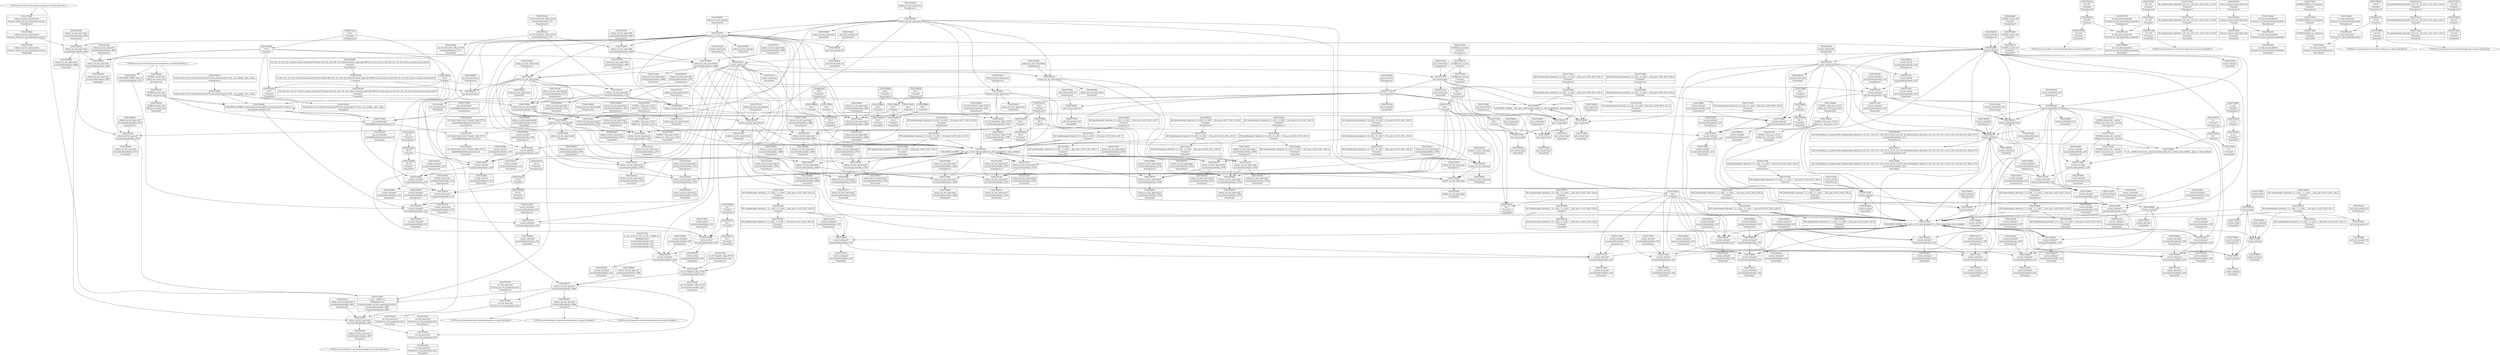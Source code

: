 digraph {
	CE0x57585d0 [shape=record,shape=Mrecord,label="{CE0x57585d0|selinux_tun_dev_open:tmp2|security/selinux/hooks.c,4693|*SummSource*}"]
	CE0x5752420 [shape=record,shape=Mrecord,label="{CE0x5752420|i1_true|*Constant*}"]
	CE0x57a8e10 [shape=record,shape=Mrecord,label="{CE0x57a8e10|i32_22|*Constant*}"]
	CE0x645aee0 [shape=record,shape=Mrecord,label="{CE0x645aee0|selinux_tun_dev_open:tmp10|security/selinux/hooks.c,4703|*SummSink*}"]
	CE0x57b4110 [shape=record,shape=Mrecord,label="{CE0x57b4110|i32_1|*Constant*|*SummSink*}"]
	CE0x574cee0 [shape=record,shape=Mrecord,label="{CE0x574cee0|selinux_tun_dev_open:tmp3|security/selinux/hooks.c,4697|*SummSink*}"]
	CE0x57767a0 [shape=record,shape=Mrecord,label="{CE0x57767a0|current_sid:tmp3|*SummSink*}"]
	CE0x57693e0 [shape=record,shape=Mrecord,label="{CE0x57693e0|selinux_tun_dev_open:call3|security/selinux/hooks.c,4701|*SummSink*}"]
	CE0x5759170 [shape=record,shape=Mrecord,label="{CE0x5759170|current_sid:tmp16|security/selinux/hooks.c,218|*SummSink*}"]
	CE0x576c230 [shape=record,shape=Mrecord,label="{CE0x576c230|selinux_tun_dev_open:return|*SummSink*}"]
	CE0x5744ec0 [shape=record,shape=Mrecord,label="{CE0x5744ec0|i64*_getelementptr_inbounds_(_11_x_i64_,_11_x_i64_*___llvm_gcov_ctr125,_i64_0,_i64_1)|*Constant*|*SummSink*}"]
	CE0x574f200 [shape=record,shape=Mrecord,label="{CE0x574f200|i64_3|*Constant*|*SummSink*}"]
	CE0x5788ec0 [shape=record,shape=Mrecord,label="{CE0x5788ec0|i32_128|*Constant*}"]
	CE0x57533b0 [shape=record,shape=Mrecord,label="{CE0x57533b0|0:_i32,_:_CMRE_0,4_|*MultipleSource*|Function::selinux_tun_dev_open&Arg::security::|security/selinux/hooks.c,4697|security/selinux/hooks.c,4693}"]
	CE0x577a6c0 [shape=record,shape=Mrecord,label="{CE0x577a6c0|selinux_tun_dev_open:tobool|security/selinux/hooks.c,4699|*SummSink*}"]
	CE0x575f230 [shape=record,shape=Mrecord,label="{CE0x575f230|get_current:tmp3}"]
	CE0x575b090 [shape=record,shape=Mrecord,label="{CE0x575b090|selinux_tun_dev_open:tmp10|security/selinux/hooks.c,4703|*SummSource*}"]
	"CONST[source:0(mediator),value:2(dynamic)][purpose:{subject}][SnkIdx:4]"
	CE0x575dcf0 [shape=record,shape=Mrecord,label="{CE0x575dcf0|selinux_tun_dev_open:tmp}"]
	CE0x579f6b0 [shape=record,shape=Mrecord,label="{CE0x579f6b0|i64_4|*Constant*}"]
	CE0x5754f30 [shape=record,shape=Mrecord,label="{CE0x5754f30|avc_has_perm:tsid|Function::avc_has_perm&Arg::tsid::}"]
	CE0x576b780 [shape=record,shape=Mrecord,label="{CE0x576b780|i64_5|*Constant*|*SummSink*}"]
	CE0x575feb0 [shape=record,shape=Mrecord,label="{CE0x575feb0|current_sid:tmp4|security/selinux/hooks.c,218}"]
	CE0x5773d30 [shape=record,shape=Mrecord,label="{CE0x5773d30|current_sid:tmp19|security/selinux/hooks.c,218|*SummSource*}"]
	CE0x574c5f0 [shape=record,shape=Mrecord,label="{CE0x574c5f0|current_sid:entry|*SummSink*}"]
	CE0x57a79a0 [shape=record,shape=Mrecord,label="{CE0x57a79a0|GLOBAL:get_current|*Constant*|*SummSink*}"]
	CE0x5772ce0 [shape=record,shape=Mrecord,label="{CE0x5772ce0|current_sid:tmp6|security/selinux/hooks.c,218|*SummSink*}"]
	CE0x574d7e0 [shape=record,shape=Mrecord,label="{CE0x574d7e0|selinux_tun_dev_open:tmp5|security/selinux/hooks.c,4699}"]
	CE0x5752ae0 [shape=record,shape=Mrecord,label="{CE0x5752ae0|selinux_tun_dev_open:tmp11|security/selinux/hooks.c,4703|*SummSink*}"]
	"CONST[source:1(input),value:2(dynamic)][purpose:{object}][SrcIdx:1]"
	CE0x57a1160 [shape=record,shape=Mrecord,label="{CE0x57a1160|current_sid:tmp}"]
	CE0x5775a40 [shape=record,shape=Mrecord,label="{CE0x5775a40|_call_void_mcount()_#3|*SummSource*}"]
	CE0x57a88a0 [shape=record,shape=Mrecord,label="{CE0x57a88a0|current_sid:cred|security/selinux/hooks.c,218|*SummSink*}"]
	CE0x5799bb0 [shape=record,shape=Mrecord,label="{CE0x5799bb0|current_sid:tmp15|security/selinux/hooks.c,218|*SummSource*}"]
	CE0x5769170 [shape=record,shape=Mrecord,label="{CE0x5769170|selinux_tun_dev_open:tmp9|security/selinux/hooks.c,4700|*SummSource*}"]
	CE0x576da90 [shape=record,shape=Mrecord,label="{CE0x576da90|current_sid:tmp1|*SummSink*}"]
	CE0x574e060 [shape=record,shape=Mrecord,label="{CE0x574e060|GLOBAL:__llvm_gcov_ctr125|Global_var:__llvm_gcov_ctr125|*SummSource*}"]
	CE0x5757430 [shape=record,shape=Mrecord,label="{CE0x5757430|selinux_tun_dev_open:if.then5|*SummSource*}"]
	CE0x5773a10 [shape=record,shape=Mrecord,label="{CE0x5773a10|i8*_getelementptr_inbounds_(_45_x_i8_,_45_x_i8_*_.str12,_i32_0,_i32_0)|*Constant*}"]
	CE0x6bea2a0 [shape=record,shape=Mrecord,label="{CE0x6bea2a0|GLOBAL:current_sid|*Constant*|*SummSource*}"]
	CE0x575ed70 [shape=record,shape=Mrecord,label="{CE0x575ed70|current_sid:tmp5|security/selinux/hooks.c,218}"]
	CE0x57742f0 [shape=record,shape=Mrecord,label="{CE0x57742f0|current_sid:tmp20|security/selinux/hooks.c,218|*SummSource*}"]
	CE0x504a070 [shape=record,shape=Mrecord,label="{CE0x504a070|avc_has_perm:entry}"]
	CE0x5760560 [shape=record,shape=Mrecord,label="{CE0x5760560|current_sid:do.body|*SummSource*}"]
	CE0x5744880 [shape=record,shape=Mrecord,label="{CE0x5744880|COLLAPSED:_GCMRE___llvm_gcov_ctr98_internal_global_2_x_i64_zeroinitializer:_elem_0:default:}"]
	CE0x576ac50 [shape=record,shape=Mrecord,label="{CE0x576ac50|selinux_tun_dev_open:tmp18|security/selinux/hooks.c,4708}"]
	CE0x574bfc0 [shape=record,shape=Mrecord,label="{CE0x574bfc0|selinux_tun_dev_open:tmp|*SummSink*}"]
	CE0x5787c90 [shape=record,shape=Mrecord,label="{CE0x5787c90|i32_128|*Constant*|*SummSink*}"]
	CE0x57561e0 [shape=record,shape=Mrecord,label="{CE0x57561e0|current_sid:do.end|*SummSink*}"]
	CE0x5753680 [shape=record,shape=Mrecord,label="{CE0x5753680|selinux_tun_dev_open:tobool|security/selinux/hooks.c,4699}"]
	CE0x5751fe0 [shape=record,shape=Mrecord,label="{CE0x5751fe0|current_sid:tmp14|security/selinux/hooks.c,218}"]
	CE0x5757610 [shape=record,shape=Mrecord,label="{CE0x5757610|i64*_getelementptr_inbounds_(_9_x_i64_,_9_x_i64_*___llvm_gcov_ctr413,_i64_0,_i64_7)|*Constant*}"]
	CE0x575ff20 [shape=record,shape=Mrecord,label="{CE0x575ff20|current_sid:tmp4|security/selinux/hooks.c,218|*SummSource*}"]
	CE0x57b4270 [shape=record,shape=Mrecord,label="{CE0x57b4270|current_sid:sid|security/selinux/hooks.c,220|*SummSink*}"]
	CE0x5775e30 [shape=record,shape=Mrecord,label="{CE0x5775e30|GLOBAL:current_sid.__warned|Global_var:current_sid.__warned}"]
	CE0x5799c20 [shape=record,shape=Mrecord,label="{CE0x5799c20|current_sid:tmp15|security/selinux/hooks.c,218|*SummSink*}"]
	CE0x577a9b0 [shape=record,shape=Mrecord,label="{CE0x577a9b0|get_current:tmp|*SummSink*}"]
	CE0x5767fc0 [shape=record,shape=Mrecord,label="{CE0x5767fc0|current_sid:call4|security/selinux/hooks.c,218|*SummSource*}"]
	CE0x575bec0 [shape=record,shape=Mrecord,label="{CE0x575bec0|i32_256|*Constant*|*SummSource*}"]
	CE0x57509e0 [shape=record,shape=Mrecord,label="{CE0x57509e0|current_sid:tmp12|security/selinux/hooks.c,218|*SummSource*}"]
	CE0x579ee20 [shape=record,shape=Mrecord,label="{CE0x579ee20|i64_1|*Constant*}"]
	CE0x5750340 [shape=record,shape=Mrecord,label="{CE0x5750340|i32_256|*Constant*|*SummSink*}"]
	CE0x5757990 [shape=record,shape=Mrecord,label="{CE0x5757990|i64*_getelementptr_inbounds_(_9_x_i64_,_9_x_i64_*___llvm_gcov_ctr413,_i64_0,_i64_7)|*Constant*|*SummSink*}"]
	CE0x57bd230 [shape=record,shape=Mrecord,label="{CE0x57bd230|get_current:tmp}"]
	"CONST[source:0(mediator),value:0(static)][purpose:{operation}][SnkIdx:3]"
	CE0x5779180 [shape=record,shape=Mrecord,label="{CE0x5779180|current_sid:tmp8|security/selinux/hooks.c,218}"]
	CE0x57473f0 [shape=record,shape=Mrecord,label="{CE0x57473f0|selinux_tun_dev_open:call2|security/selinux/hooks.c,4697|*SummSource*}"]
	CE0x576fcd0 [shape=record,shape=Mrecord,label="{CE0x576fcd0|_ret_i32_%retval.0,_!dbg_!27734|security/selinux/hooks.c,4708}"]
	CE0x5768140 [shape=record,shape=Mrecord,label="{CE0x5768140|current_sid:call4|security/selinux/hooks.c,218|*SummSink*}"]
	CE0x574ab90 [shape=record,shape=Mrecord,label="{CE0x574ab90|selinux_tun_dev_open:entry}"]
	CE0x5772f70 [shape=record,shape=Mrecord,label="{CE0x5772f70|current_sid:tmp7|security/selinux/hooks.c,218|*SummSource*}"]
	CE0x57857d0 [shape=record,shape=Mrecord,label="{CE0x57857d0|%struct.common_audit_data*_null|*Constant*|*SummSource*}"]
	CE0x5759d30 [shape=record,shape=Mrecord,label="{CE0x5759d30|GLOBAL:current_sid|*Constant*}"]
	CE0x5754a10 [shape=record,shape=Mrecord,label="{CE0x5754a10|i64*_getelementptr_inbounds_(_9_x_i64_,_9_x_i64_*___llvm_gcov_ctr413,_i64_0,_i64_6)|*Constant*}"]
	CE0x575f140 [shape=record,shape=Mrecord,label="{CE0x575f140|get_current:tmp2|*SummSink*}"]
	CE0x575d2a0 [shape=record,shape=Mrecord,label="{CE0x575d2a0|current_sid:do.end}"]
	CE0x576bd70 [shape=record,shape=Mrecord,label="{CE0x576bd70|selinux_tun_dev_open:sid7|security/selinux/hooks.c,4705|*SummSource*}"]
	CE0x5756af0 [shape=record,shape=Mrecord,label="{CE0x5756af0|selinux_tun_dev_open:tmp7|security/selinux/hooks.c,4699}"]
	CE0x5744d30 [shape=record,shape=Mrecord,label="{CE0x5744d30|i64*_getelementptr_inbounds_(_11_x_i64_,_11_x_i64_*___llvm_gcov_ctr125,_i64_0,_i64_1)|*Constant*|*SummSource*}"]
	CE0x5799fa0 [shape=record,shape=Mrecord,label="{CE0x5799fa0|current_sid:tmp16|security/selinux/hooks.c,218|*SummSource*}"]
	CE0x57597b0 [shape=record,shape=Mrecord,label="{CE0x57597b0|%struct.task_struct*_(%struct.task_struct**)*_asm_movq_%gs:$_1:P_,$0_,_r,im,_dirflag_,_fpsr_,_flags_|*SummSource*}"]
	CE0x576f850 [shape=record,shape=Mrecord,label="{CE0x576f850|selinux_tun_dev_open:tmp19|security/selinux/hooks.c,4708|*SummSource*}"]
	CE0x579ee90 [shape=record,shape=Mrecord,label="{CE0x579ee90|current_sid:tmp1}"]
	CE0x5755350 [shape=record,shape=Mrecord,label="{CE0x5755350|selinux_tun_dev_open:security|Function::selinux_tun_dev_open&Arg::security::|*SummSink*}"]
	"CONST[source:0(mediator),value:2(dynamic)][purpose:{object}][SnkIdx:5]"
	CE0x5760bc0 [shape=record,shape=Mrecord,label="{CE0x5760bc0|current_sid:land.lhs.true|*SummSource*}"]
	CE0x5758950 [shape=record,shape=Mrecord,label="{CE0x5758950|selinux_tun_dev_open:call|security/selinux/hooks.c,4694|*SummSink*}"]
	CE0x574d6d0 [shape=record,shape=Mrecord,label="{CE0x574d6d0|i64_0|*Constant*|*SummSink*}"]
	CE0x579ef00 [shape=record,shape=Mrecord,label="{CE0x579ef00|current_sid:tmp1|*SummSource*}"]
	CE0x579ac40 [shape=record,shape=Mrecord,label="{CE0x579ac40|_call_void_mcount()_#3}"]
	CE0x576d870 [shape=record,shape=Mrecord,label="{CE0x576d870|i64*_getelementptr_inbounds_(_11_x_i64_,_11_x_i64_*___llvm_gcov_ctr125,_i64_0,_i64_1)|*Constant*}"]
	CE0x575a5f0 [shape=record,shape=Mrecord,label="{CE0x575a5f0|selinux_tun_dev_open:tmp1|*SummSink*}"]
	CE0x5757280 [shape=record,shape=Mrecord,label="{CE0x5757280|i64*_getelementptr_inbounds_(_9_x_i64_,_9_x_i64_*___llvm_gcov_ctr413,_i64_0,_i64_8)|*Constant*}"]
	CE0x5746400 [shape=record,shape=Mrecord,label="{CE0x5746400|selinux_tun_dev_open:if.end6}"]
	CE0x5759ff0 [shape=record,shape=Mrecord,label="{CE0x5759ff0|selinux_tun_dev_open:tmp15|security/selinux/hooks.c,4704}"]
	CE0x576de80 [shape=record,shape=Mrecord,label="{CE0x576de80|selinux_tun_dev_open:tmp9|security/selinux/hooks.c,4700}"]
	CE0x645ae40 [shape=record,shape=Mrecord,label="{CE0x645ae40|i64_5|*Constant*|*SummSource*}"]
	CE0x574fe90 [shape=record,shape=Mrecord,label="{CE0x574fe90|selinux_tun_dev_open:tmp7|security/selinux/hooks.c,4699|*SummSink*}"]
	CE0x5756d40 [shape=record,shape=Mrecord,label="{CE0x5756d40|selinux_tun_dev_open:sid7|security/selinux/hooks.c,4705|*SummSink*}"]
	CE0x57a84d0 [shape=record,shape=Mrecord,label="{CE0x57a84d0|i32_78|*Constant*|*SummSink*}"]
	CE0x57b35d0 [shape=record,shape=Mrecord,label="{CE0x57b35d0|current_sid:tmp22|security/selinux/hooks.c,218|*SummSource*}"]
	CE0x5777e90 [shape=record,shape=Mrecord,label="{CE0x5777e90|GLOBAL:lockdep_rcu_suspicious|*Constant*|*SummSource*}"]
	CE0x576f330 [shape=record,shape=Mrecord,label="{CE0x576f330|selinux_tun_dev_open:tmp14|security/selinux/hooks.c,4704}"]
	CE0x57a8380 [shape=record,shape=Mrecord,label="{CE0x57a8380|i32_78|*Constant*}"]
	CE0x5755f40 [shape=record,shape=Mrecord,label="{CE0x5755f40|_ret_i32_%tmp24,_!dbg_!27742|security/selinux/hooks.c,220|*SummSource*}"]
	CE0x5757680 [shape=record,shape=Mrecord,label="{CE0x5757680|i64*_getelementptr_inbounds_(_9_x_i64_,_9_x_i64_*___llvm_gcov_ctr413,_i64_0,_i64_7)|*Constant*|*SummSource*}"]
	CE0x57a7b30 [shape=record,shape=Mrecord,label="{CE0x57a7b30|get_current:entry}"]
	CE0x5749eb0 [shape=record,shape=Mrecord,label="{CE0x5749eb0|selinux_tun_dev_open:security|Function::selinux_tun_dev_open&Arg::security::|*SummSource*}"]
	CE0x5751230 [shape=record,shape=Mrecord,label="{CE0x5751230|current_sid:tobool|security/selinux/hooks.c,218}"]
	CE0x57581f0 [shape=record,shape=Mrecord,label="{CE0x57581f0|i64*_getelementptr_inbounds_(_2_x_i64_,_2_x_i64_*___llvm_gcov_ctr98,_i64_0,_i64_1)|*Constant*}"]
	CE0x5779840 [shape=record,shape=Mrecord,label="{CE0x5779840|current_sid:tobool1|security/selinux/hooks.c,218|*SummSource*}"]
	CE0x574baf0 [shape=record,shape=Mrecord,label="{CE0x574baf0|COLLAPSED:_GCMRE___llvm_gcov_ctr413_internal_global_9_x_i64_zeroinitializer:_elem_0:default:}"]
	CE0x5787d00 [shape=record,shape=Mrecord,label="{CE0x5787d00|%struct.common_audit_data*_null|*Constant*}"]
	CE0x5765100 [shape=record,shape=Mrecord,label="{CE0x5765100|i32_(i32,_i32,_i16,_i32,_%struct.common_audit_data*)*_bitcast_(i32_(i32,_i32,_i16,_i32,_%struct.common_audit_data.495*)*_avc_has_perm_to_i32_(i32,_i32,_i16,_i32,_%struct.common_audit_data*)*)|*Constant*|*SummSink*}"]
	CE0x57aa460 [shape=record,shape=Mrecord,label="{CE0x57aa460|current_sid:tmp18|security/selinux/hooks.c,218}"]
	CE0x5777f00 [shape=record,shape=Mrecord,label="{CE0x5777f00|GLOBAL:lockdep_rcu_suspicious|*Constant*|*SummSink*}"]
	CE0x5799f30 [shape=record,shape=Mrecord,label="{CE0x5799f30|current_sid:tmp16|security/selinux/hooks.c,218}"]
	CE0x579d450 [shape=record,shape=Mrecord,label="{CE0x579d450|current_sid:tmp13|security/selinux/hooks.c,218|*SummSource*}"]
	CE0x5785660 [shape=record,shape=Mrecord,label="{CE0x5785660|%struct.common_audit_data*_null|*Constant*|*SummSink*}"]
	CE0x575c3f0 [shape=record,shape=Mrecord,label="{CE0x575c3f0|current_sid:call|security/selinux/hooks.c,218|*SummSink*}"]
	CE0x57a8540 [shape=record,shape=Mrecord,label="{CE0x57a8540|i32_78|*Constant*|*SummSource*}"]
	CE0x574b8e0 [shape=record,shape=Mrecord,label="{CE0x574b8e0|_call_void_mcount()_#3|*SummSink*}"]
	CE0x57aa650 [shape=record,shape=Mrecord,label="{CE0x57aa650|current_sid:tmp18|security/selinux/hooks.c,218|*SummSource*}"]
	CE0x576b480 [shape=record,shape=Mrecord,label="{CE0x576b480|i64_4|*Constant*|*SummSink*}"]
	CE0x57a1a20 [shape=record,shape=Mrecord,label="{CE0x57a1a20|current_sid:tmp10|security/selinux/hooks.c,218|*SummSink*}"]
	CE0x57a8010 [shape=record,shape=Mrecord,label="{CE0x57a8010|_ret_%struct.task_struct*_%tmp4,_!dbg_!27714|./arch/x86/include/asm/current.h,14|*SummSink*}"]
	CE0x57b3450 [shape=record,shape=Mrecord,label="{CE0x57b3450|current_sid:tmp22|security/selinux/hooks.c,218}"]
	CE0x575b8c0 [shape=record,shape=Mrecord,label="{CE0x575b8c0|i16_49|*Constant*|*SummSource*}"]
	CE0x57a7cd0 [shape=record,shape=Mrecord,label="{CE0x57a7cd0|get_current:entry|*SummSink*}"]
	CE0x57799c0 [shape=record,shape=Mrecord,label="{CE0x57799c0|current_sid:tobool1|security/selinux/hooks.c,218|*SummSink*}"]
	CE0x5767d60 [shape=record,shape=Mrecord,label="{CE0x5767d60|current_sid:call4|security/selinux/hooks.c,218}"]
	CE0x5769370 [shape=record,shape=Mrecord,label="{CE0x5769370|selinux_tun_dev_open:call3|security/selinux/hooks.c,4701|*SummSource*}"]
	CE0x574fd80 [shape=record,shape=Mrecord,label="{CE0x574fd80|selinux_tun_dev_open:tmp7|security/selinux/hooks.c,4699|*SummSource*}"]
	CE0x575f700 [shape=record,shape=Mrecord,label="{CE0x575f700|current_sid:tmp3}"]
	CE0x578c3a0 [shape=record,shape=Mrecord,label="{CE0x578c3a0|current_sid:land.lhs.true2|*SummSource*}"]
	CE0x5744c40 [shape=record,shape=Mrecord,label="{CE0x5744c40|selinux_tun_dev_open:tmp13|security/selinux/hooks.c,4703}"]
	CE0x5751360 [shape=record,shape=Mrecord,label="{CE0x5751360|current_sid:tobool|security/selinux/hooks.c,218|*SummSink*}"]
	CE0x5764ad0 [shape=record,shape=Mrecord,label="{CE0x5764ad0|i64_2|*Constant*|*SummSource*}"]
	CE0x5773ad0 [shape=record,shape=Mrecord,label="{CE0x5773ad0|i8*_getelementptr_inbounds_(_45_x_i8_,_45_x_i8_*_.str12,_i32_0,_i32_0)|*Constant*|*SummSource*}"]
	CE0x576f9c0 [shape=record,shape=Mrecord,label="{CE0x576f9c0|selinux_tun_dev_open:tmp19|security/selinux/hooks.c,4708|*SummSink*}"]
	CE0x5772350 [shape=record,shape=Mrecord,label="{CE0x5772350|selinux_tun_dev_open:tmp16|security/selinux/hooks.c,4705}"]
	"CONST[source:0(mediator),value:2(dynamic)][purpose:{object}][SnkIdx:2]"
	CE0x577a1c0 [shape=record,shape=Mrecord,label="{CE0x577a1c0|i8*_getelementptr_inbounds_(_25_x_i8_,_25_x_i8_*_.str3,_i32_0,_i32_0)|*Constant*}"]
	CE0x576c0d0 [shape=record,shape=Mrecord,label="{CE0x576c0d0|selinux_tun_dev_open:tmp|*SummSource*}"]
	CE0x575a6a0 [shape=record,shape=Mrecord,label="{CE0x575a6a0|selinux_tun_dev_open:return|*SummSource*}"]
	CE0x579f030 [shape=record,shape=Mrecord,label="{CE0x579f030|current_sid:call|security/selinux/hooks.c,218|*SummSource*}"]
	CE0x5776e10 [shape=record,shape=Mrecord,label="{CE0x5776e10|current_sid:bb|*SummSink*}"]
	CE0x57479f0 [shape=record,shape=Mrecord,label="{CE0x57479f0|selinux_tun_dev_open:if.end6|*SummSink*}"]
	CE0x5755410 [shape=record,shape=Mrecord,label="{CE0x5755410|selinux_tun_dev_open:if.then5|*SummSink*}"]
	CE0x576c5f0 [shape=record,shape=Mrecord,label="{CE0x576c5f0|GLOBAL:__llvm_gcov_ctr413|Global_var:__llvm_gcov_ctr413|*SummSink*}"]
	CE0x57770f0 [shape=record,shape=Mrecord,label="{CE0x57770f0|current_sid:sid|security/selinux/hooks.c,220|*SummSource*}"]
	CE0x5777a90 [shape=record,shape=Mrecord,label="{CE0x5777a90|get_current:tmp4|./arch/x86/include/asm/current.h,14|*SummSource*}"]
	CE0x57b74f0 [shape=record,shape=Mrecord,label="{CE0x57b74f0|i64*_getelementptr_inbounds_(_2_x_i64_,_2_x_i64_*___llvm_gcov_ctr98,_i64_0,_i64_1)|*Constant*|*SummSink*}"]
	CE0x76cc980 [shape=record,shape=Mrecord,label="{CE0x76cc980|avc_has_perm:entry|*SummSink*}"]
	CE0x57aa900 [shape=record,shape=Mrecord,label="{CE0x57aa900|current_sid:tmp19|security/selinux/hooks.c,218}"]
	CE0x57a0680 [shape=record,shape=Mrecord,label="{CE0x57a0680|current_sid:tmp9|security/selinux/hooks.c,218}"]
	CE0x5773fe0 [shape=record,shape=Mrecord,label="{CE0x5773fe0|i64*_getelementptr_inbounds_(_11_x_i64_,_11_x_i64_*___llvm_gcov_ctr125,_i64_0,_i64_10)|*Constant*|*SummSource*}"]
	CE0x5750540 [shape=record,shape=Mrecord,label="{CE0x5750540|selinux_tun_dev_open:tobool4|security/selinux/hooks.c,4703|*SummSource*}"]
	CE0x5764a60 [shape=record,shape=Mrecord,label="{CE0x5764a60|i64_2|*Constant*}"]
	CE0x5787c20 [shape=record,shape=Mrecord,label="{CE0x5787c20|avc_has_perm:requested|Function::avc_has_perm&Arg::requested::}"]
	CE0x5755ed0 [shape=record,shape=Mrecord,label="{CE0x5755ed0|_ret_i32_%tmp24,_!dbg_!27742|security/selinux/hooks.c,220|*SummSink*}"]
	CE0x5777930 [shape=record,shape=Mrecord,label="{CE0x5777930|_call_void_mcount()_#3|*SummSink*}"]
	CE0x5766500 [shape=record,shape=Mrecord,label="{CE0x5766500|current_sid:if.then|*SummSource*}"]
	CE0x5776c80 [shape=record,shape=Mrecord,label="{CE0x5776c80|current_sid:land.lhs.true2|*SummSink*}"]
	CE0x575b580 [shape=record,shape=Mrecord,label="{CE0x575b580|selinux_tun_dev_open:tmp5|security/selinux/hooks.c,4699|*SummSink*}"]
	CE0x574c750 [shape=record,shape=Mrecord,label="{CE0x574c750|i64_1|*Constant*}"]
	CE0x57a0990 [shape=record,shape=Mrecord,label="{CE0x57a0990|current_sid:tmp9|security/selinux/hooks.c,218|*SummSink*}"]
	CE0x574f060 [shape=record,shape=Mrecord,label="{CE0x574f060|i64_3|*Constant*}"]
	CE0x5754fa0 [shape=record,shape=Mrecord,label="{CE0x5754fa0|avc_has_perm:tsid|Function::avc_has_perm&Arg::tsid::|*SummSource*}"]
	CE0x576ef00 [shape=record,shape=Mrecord,label="{CE0x576ef00|selinux_tun_dev_open:tmp4|security/selinux/hooks.c,4699|*SummSource*}"]
	CE0x57997f0 [shape=record,shape=Mrecord,label="{CE0x57997f0|i64*_getelementptr_inbounds_(_11_x_i64_,_11_x_i64_*___llvm_gcov_ctr125,_i64_0,_i64_8)|*Constant*|*SummSource*}"]
	CE0x57575a0 [shape=record,shape=Mrecord,label="{CE0x57575a0|i64_1|*Constant*}"]
	CE0x575c0e0 [shape=record,shape=Mrecord,label="{CE0x575c0e0|current_sid:call|security/selinux/hooks.c,218}"]
	CE0x5774090 [shape=record,shape=Mrecord,label="{CE0x5774090|i64*_getelementptr_inbounds_(_11_x_i64_,_11_x_i64_*___llvm_gcov_ctr125,_i64_0,_i64_10)|*Constant*|*SummSink*}"]
	CE0x5773530 [shape=record,shape=Mrecord,label="{CE0x5773530|current_sid:if.end|*SummSink*}"]
	CE0x57b3f90 [shape=record,shape=Mrecord,label="{CE0x57b3f90|i32_1|*Constant*|*SummSource*}"]
	CE0x57522f0 [shape=record,shape=Mrecord,label="{CE0x57522f0|current_sid:tmp14|security/selinux/hooks.c,218|*SummSink*}"]
	CE0x575f690 [shape=record,shape=Mrecord,label="{CE0x575f690|current_sid:tmp2|*SummSink*}"]
	CE0x57462a0 [shape=record,shape=Mrecord,label="{CE0x57462a0|selinux_tun_dev_open:tmp1}"]
	CE0x6b2c470 [shape=record,shape=Mrecord,label="{CE0x6b2c470|i16_49|*Constant*}"]
	CE0x575fdb0 [shape=record,shape=Mrecord,label="{CE0x575fdb0|i64_0|*Constant*}"]
	CE0x5757100 [shape=record,shape=Mrecord,label="{CE0x5757100|selinux_tun_dev_open:retval.0|*SummSource*}"]
	CE0x57a2700 [shape=record,shape=Mrecord,label="{CE0x57a2700|current_sid:do.body}"]
	CE0x57723c0 [shape=record,shape=Mrecord,label="{CE0x57723c0|selinux_tun_dev_open:tmp16|security/selinux/hooks.c,4705|*SummSource*}"]
	CE0x5784450 [shape=record,shape=Mrecord,label="{CE0x5784450|avc_has_perm:auditdata|Function::avc_has_perm&Arg::auditdata::}"]
	CE0x57aac50 [shape=record,shape=Mrecord,label="{CE0x57aac50|i64*_getelementptr_inbounds_(_11_x_i64_,_11_x_i64_*___llvm_gcov_ctr125,_i64_0,_i64_10)|*Constant*}"]
	CE0x579eab0 [shape=record,shape=Mrecord,label="{CE0x579eab0|GLOBAL:current_task|Global_var:current_task|*SummSource*}"]
	CE0x579e660 [shape=record,shape=Mrecord,label="{CE0x579e660|current_sid:tmp8|security/selinux/hooks.c,218|*SummSource*}"]
	CE0x574c490 [shape=record,shape=Mrecord,label="{CE0x574c490|selinux_tun_dev_open:if.end|*SummSource*}"]
	CE0x575f060 [shape=record,shape=Mrecord,label="{CE0x575f060|current_sid:tmp5|security/selinux/hooks.c,218|*SummSink*}"]
	CE0x579ed50 [shape=record,shape=Mrecord,label="{CE0x579ed50|GLOBAL:current_task|Global_var:current_task|*SummSink*}"]
	CE0x57532b0 [shape=record,shape=Mrecord,label="{CE0x57532b0|i32_0|*Constant*}"]
	CE0x57459b0 [shape=record,shape=Mrecord,label="{CE0x57459b0|selinux_tun_dev_open:security|Function::selinux_tun_dev_open&Arg::security::}"]
	CE0x5786ae0 [shape=record,shape=Mrecord,label="{CE0x5786ae0|avc_has_perm:auditdata|Function::avc_has_perm&Arg::auditdata::|*SummSource*}"]
	CE0x5777d50 [shape=record,shape=Mrecord,label="{CE0x5777d50|selinux_tun_dev_open:tmp5|security/selinux/hooks.c,4699|*SummSource*}"]
	CE0x57a86d0 [shape=record,shape=Mrecord,label="{CE0x57a86d0|COLLAPSED:_GCMRE_current_task_external_global_%struct.task_struct*:_elem_0::|security/selinux/hooks.c,218}"]
	CE0x574d300 [shape=record,shape=Mrecord,label="{CE0x574d300|i64_1|*Constant*|*SummSource*}"]
	CE0x576cdc0 [shape=record,shape=Mrecord,label="{CE0x576cdc0|selinux_tun_dev_open:tmp13|security/selinux/hooks.c,4703|*SummSource*}"]
	CE0x576fd40 [shape=record,shape=Mrecord,label="{CE0x576fd40|_ret_i32_%retval.0,_!dbg_!27734|security/selinux/hooks.c,4708|*SummSource*}"]
	CE0x5768df0 [shape=record,shape=Mrecord,label="{CE0x5768df0|selinux_tun_dev_open:tobool4|security/selinux/hooks.c,4703|*SummSink*}"]
	CE0x5769100 [shape=record,shape=Mrecord,label="{CE0x5769100|selinux_tun_dev_open:tmp9|security/selinux/hooks.c,4700|*SummSink*}"]
	CE0x57a9da0 [shape=record,shape=Mrecord,label="{CE0x57a9da0|current_sid:tmp17|security/selinux/hooks.c,218}"]
	CE0x574be60 [shape=record,shape=Mrecord,label="{CE0x574be60|selinux_tun_dev_open:if.end|*SummSink*}"]
	CE0x579aec0 [shape=record,shape=Mrecord,label="{CE0x579aec0|_call_void_mcount()_#3|*SummSource*}"]
	CE0x57a7be0 [shape=record,shape=Mrecord,label="{CE0x57a7be0|get_current:entry|*SummSource*}"]
	CE0x574a900 [shape=record,shape=Mrecord,label="{CE0x574a900|i64*_getelementptr_inbounds_(_9_x_i64_,_9_x_i64_*___llvm_gcov_ctr413,_i64_0,_i64_0)|*Constant*|*SummSource*}"]
	CE0x576f410 [shape=record,shape=Mrecord,label="{CE0x576f410|selinux_tun_dev_open:tmp14|security/selinux/hooks.c,4704|*SummSink*}"]
	CE0x57a08c0 [shape=record,shape=Mrecord,label="{CE0x57a08c0|current_sid:tmp9|security/selinux/hooks.c,218|*SummSource*}"]
	CE0x5750870 [shape=record,shape=Mrecord,label="{CE0x5750870|current_sid:tmp12|security/selinux/hooks.c,218}"]
	CE0x5752490 [shape=record,shape=Mrecord,label="{CE0x5752490|i1_true|*Constant*|*SummSource*}"]
	CE0x579c280 [shape=record,shape=Mrecord,label="{CE0x579c280|i64*_getelementptr_inbounds_(_11_x_i64_,_11_x_i64_*___llvm_gcov_ctr125,_i64_0,_i64_6)|*Constant*}"]
	CE0x57b3120 [shape=record,shape=Mrecord,label="{CE0x57b3120|current_sid:security|security/selinux/hooks.c,218|*SummSink*}"]
	CE0x578b190 [shape=record,shape=Mrecord,label="{CE0x578b190|current_sid:do.body|*SummSink*}"]
	CE0x57a7820 [shape=record,shape=Mrecord,label="{CE0x57a7820|GLOBAL:get_current|*Constant*|*SummSource*}"]
	CE0x57a7d60 [shape=record,shape=Mrecord,label="{CE0x57a7d60|_ret_%struct.task_struct*_%tmp4,_!dbg_!27714|./arch/x86/include/asm/current.h,14|*SummSource*}"]
	CE0x57856d0 [shape=record,shape=Mrecord,label="{CE0x57856d0|avc_has_perm:requested|Function::avc_has_perm&Arg::requested::|*SummSink*}"]
	CE0x57a99d0 [shape=record,shape=Mrecord,label="{CE0x57a99d0|i64*_getelementptr_inbounds_(_11_x_i64_,_11_x_i64_*___llvm_gcov_ctr125,_i64_0,_i64_9)|*Constant*}"]
	CE0x5751430 [shape=record,shape=Mrecord,label="{CE0x5751430|current_sid:tobool|security/selinux/hooks.c,218|*SummSource*}"]
	CE0x57450d0 [shape=record,shape=Mrecord,label="{CE0x57450d0|current_sid:tmp2}"]
	CE0x57a8ce0 [shape=record,shape=Mrecord,label="{CE0x57a8ce0|current_sid:tmp21|security/selinux/hooks.c,218|*SummSource*}"]
	CE0x5780580 [shape=record,shape=Mrecord,label="{CE0x5780580|i64*_getelementptr_inbounds_(_11_x_i64_,_11_x_i64_*___llvm_gcov_ctr125,_i64_0,_i64_8)|*Constant*}"]
	CE0x576eb10 [shape=record,shape=Mrecord,label="{CE0x576eb10|i64*_getelementptr_inbounds_(_9_x_i64_,_9_x_i64_*___llvm_gcov_ctr413,_i64_0,_i64_6)|*Constant*|*SummSource*}"]
	CE0x574a430 [shape=record,shape=Mrecord,label="{CE0x574a430|selinux_tun_dev_open:entry|*SummSource*}"]
	CE0x5745720 [shape=record,shape=Mrecord,label="{CE0x5745720|i64*_getelementptr_inbounds_(_9_x_i64_,_9_x_i64_*___llvm_gcov_ctr413,_i64_0,_i64_0)|*Constant*|*SummSink*}"]
	CE0x574ba40 [shape=record,shape=Mrecord,label="{CE0x574ba40|_call_void_mcount()_#3|*SummSource*}"]
	CE0x576ad30 [shape=record,shape=Mrecord,label="{CE0x576ad30|selinux_tun_dev_open:tmp18|security/selinux/hooks.c,4708|*SummSink*}"]
	CE0x6b2c320 [shape=record,shape=Mrecord,label="{CE0x6b2c320|avc_has_perm:tsid|Function::avc_has_perm&Arg::tsid::|*SummSink*}"]
	CE0x57a2200 [shape=record,shape=Mrecord,label="{CE0x57a2200|current_sid:tmp11|security/selinux/hooks.c,218|*SummSource*}"]
	CE0x576b910 [shape=record,shape=Mrecord,label="{CE0x576b910|selinux_tun_dev_open:tmp17|security/selinux/hooks.c,4705|*SummSink*}"]
	CE0x5754c90 [shape=record,shape=Mrecord,label="{CE0x5754c90|i64*_getelementptr_inbounds_(_9_x_i64_,_9_x_i64_*___llvm_gcov_ctr413,_i64_0,_i64_6)|*Constant*|*SummSink*}"]
	CE0x5777490 [shape=record,shape=Mrecord,label="{CE0x5777490|0:_i32,_4:_i32,_8:_i32,_12:_i32,_:_CMRE_4,8_|*MultipleSource*|security/selinux/hooks.c,218|security/selinux/hooks.c,218|security/selinux/hooks.c,220}"]
	CE0x57aa7d0 [shape=record,shape=Mrecord,label="{CE0x57aa7d0|current_sid:tmp18|security/selinux/hooks.c,218|*SummSink*}"]
	CE0x5758770 [shape=record,shape=Mrecord,label="{CE0x5758770|avc_has_perm:requested|Function::avc_has_perm&Arg::requested::|*SummSource*}"]
	CE0x575fe40 [shape=record,shape=Mrecord,label="{CE0x575fe40|i64_2|*Constant*}"]
	CE0x57a87d0 [shape=record,shape=Mrecord,label="{CE0x57a87d0|current_sid:cred|security/selinux/hooks.c,218|*SummSource*}"]
	CE0x578a120 [shape=record,shape=Mrecord,label="{CE0x578a120|avc_has_perm:tclass|Function::avc_has_perm&Arg::tclass::}"]
	CE0x5755e60 [shape=record,shape=Mrecord,label="{CE0x5755e60|_ret_i32_%tmp24,_!dbg_!27742|security/selinux/hooks.c,220}"]
	CE0x57694a0 [shape=record,shape=Mrecord,label="{CE0x57694a0|get_current:tmp3|*SummSource*}"]
	CE0x57449c0 [shape=record,shape=Mrecord,label="{CE0x57449c0|selinux_tun_dev_open:tmp12|security/selinux/hooks.c,4703|*SummSource*}"]
	CE0x5745a60 [shape=record,shape=Mrecord,label="{CE0x5745a60|selinux_tun_dev_open:if.then|*SummSource*}"]
	CE0x5773820 [shape=record,shape=Mrecord,label="{CE0x5773820|i32_218|*Constant*|*SummSink*}"]
	CE0x5781000 [shape=record,shape=Mrecord,label="{CE0x5781000|selinux_tun_dev_open:tmp3|security/selinux/hooks.c,4697}"]
	CE0x645b180 [shape=record,shape=Mrecord,label="{CE0x645b180|selinux_tun_dev_open:tmp11|security/selinux/hooks.c,4703|*SummSource*}"]
	CE0x57b3be0 [shape=record,shape=Mrecord,label="{CE0x57b3be0|current_sid:tmp23|security/selinux/hooks.c,218|*SummSink*}"]
	CE0x5768270 [shape=record,shape=Mrecord,label="{CE0x5768270|GLOBAL:get_current|*Constant*}"]
	CE0x5758560 [shape=record,shape=Mrecord,label="{CE0x5758560|selinux_tun_dev_open:tmp2|security/selinux/hooks.c,4693}"]
	CE0x5745fe0 [shape=record,shape=Mrecord,label="{CE0x5745fe0|selinux_tun_dev_open:return}"]
	CE0x57a9470 [shape=record,shape=Mrecord,label="{CE0x57a9470|COLLAPSED:_CMRE:_elem_0::|security/selinux/hooks.c,218}"]
	CE0x5780650 [shape=record,shape=Mrecord,label="{CE0x5780650|selinux_tun_dev_open:tmp11|security/selinux/hooks.c,4703}"]
	CE0x57592a0 [shape=record,shape=Mrecord,label="{CE0x57592a0|i8_1|*Constant*}"]
	CE0x5757dd0 [shape=record,shape=Mrecord,label="{CE0x5757dd0|get_current:tmp1|*SummSink*}"]
	CE0x574a2d0 [shape=record,shape=Mrecord,label="{CE0x574a2d0|selinux_tun_dev_open:sid1|security/selinux/hooks.c,4697|*SummSink*}"]
	CE0x5772430 [shape=record,shape=Mrecord,label="{CE0x5772430|selinux_tun_dev_open:tmp16|security/selinux/hooks.c,4705|*SummSink*}"]
	CE0x5752750 [shape=record,shape=Mrecord,label="{CE0x5752750|selinux_tun_dev_open:bb}"]
	CE0x574cd80 [shape=record,shape=Mrecord,label="{CE0x574cd80|current_sid:entry}"]
	CE0x5765980 [shape=record,shape=Mrecord,label="{CE0x5765980|selinux_tun_dev_open:bb|*SummSink*}"]
	CE0x575bd70 [shape=record,shape=Mrecord,label="{CE0x575bd70|i32_256|*Constant*}"]
	CE0x5766b20 [shape=record,shape=Mrecord,label="{CE0x5766b20|i64*_getelementptr_inbounds_(_9_x_i64_,_9_x_i64_*___llvm_gcov_ctr413,_i64_0,_i64_8)|*Constant*|*SummSource*}"]
	CE0x57560c0 [shape=record,shape=Mrecord,label="{CE0x57560c0|_ret_i32_%retval.0,_!dbg_!27734|security/selinux/hooks.c,4708|*SummSink*}"]
	CE0x578b230 [shape=record,shape=Mrecord,label="{CE0x578b230|current_sid:land.lhs.true2}"]
	CE0x5760c30 [shape=record,shape=Mrecord,label="{CE0x5760c30|current_sid:if.then}"]
	CE0x5761240 [shape=record,shape=Mrecord,label="{CE0x5761240|%struct.task_struct*_(%struct.task_struct**)*_asm_movq_%gs:$_1:P_,$0_,_r,im,_dirflag_,_fpsr_,_flags_|*SummSink*}"]
	CE0x576ef70 [shape=record,shape=Mrecord,label="{CE0x576ef70|selinux_tun_dev_open:tmp4|security/selinux/hooks.c,4699|*SummSink*}"]
	CE0x5772bb0 [shape=record,shape=Mrecord,label="{CE0x5772bb0|i64*_getelementptr_inbounds_(_2_x_i64_,_2_x_i64_*___llvm_gcov_ctr98,_i64_0,_i64_0)|*Constant*|*SummSource*}"]
	CE0x579cfc0 [shape=record,shape=Mrecord,label="{CE0x579cfc0|i64*_getelementptr_inbounds_(_11_x_i64_,_11_x_i64_*___llvm_gcov_ctr125,_i64_0,_i64_6)|*Constant*|*SummSink*}"]
	CE0x5777720 [shape=record,shape=Mrecord,label="{CE0x5777720|get_current:bb}"]
	CE0x57803e0 [shape=record,shape=Mrecord,label="{CE0x57803e0|i64*_getelementptr_inbounds_(_11_x_i64_,_11_x_i64_*___llvm_gcov_ctr125,_i64_0,_i64_8)|*Constant*|*SummSink*}"]
	CE0x577a4a0 [shape=record,shape=Mrecord,label="{CE0x577a4a0|i8*_getelementptr_inbounds_(_25_x_i8_,_25_x_i8_*_.str3,_i32_0,_i32_0)|*Constant*|*SummSink*}"]
	CE0x5750000 [shape=record,shape=Mrecord,label="{CE0x5750000|i64*_getelementptr_inbounds_(_9_x_i64_,_9_x_i64_*___llvm_gcov_ctr413,_i64_0,_i64_3)|*Constant*|*SummSource*}"]
	CE0x5779050 [shape=record,shape=Mrecord,label="{CE0x5779050|GLOBAL:current_sid.__warned|Global_var:current_sid.__warned|*SummSink*}"]
	CE0x576b640 [shape=record,shape=Mrecord,label="{CE0x576b640|i64_5|*Constant*}"]
	CE0x574a590 [shape=record,shape=Mrecord,label="{CE0x574a590|selinux_tun_dev_open:sid1|security/selinux/hooks.c,4697|*SummSource*}"]
	CE0x5778020 [shape=record,shape=Mrecord,label="{CE0x5778020|i32_218|*Constant*}"]
	CE0x579e7d0 [shape=record,shape=Mrecord,label="{CE0x579e7d0|current_sid:tobool1|security/selinux/hooks.c,218}"]
	CE0x5765090 [shape=record,shape=Mrecord,label="{CE0x5765090|i32_(i32,_i32,_i16,_i32,_%struct.common_audit_data*)*_bitcast_(i32_(i32,_i32,_i16,_i32,_%struct.common_audit_data.495*)*_avc_has_perm_to_i32_(i32,_i32,_i16,_i32,_%struct.common_audit_data*)*)|*Constant*|*SummSource*}"]
	CE0x57a9650 [shape=record,shape=Mrecord,label="{CE0x57a9650|current_sid:security|security/selinux/hooks.c,218|*SummSource*}"]
	CE0x576bb90 [shape=record,shape=Mrecord,label="{CE0x576bb90|selinux_tun_dev_open:retval.0}"]
	CE0x574b6d0 [shape=record,shape=Mrecord,label="{CE0x574b6d0|selinux_tun_dev_open:if.then}"]
	CE0x574bc50 [shape=record,shape=Mrecord,label="{CE0x574bc50|i64_1|*Constant*|*SummSink*}"]
	CE0x576ced0 [shape=record,shape=Mrecord,label="{CE0x576ced0|selinux_tun_dev_open:tmp13|security/selinux/hooks.c,4703|*SummSink*}"]
	CE0x57b54f0 [shape=record,shape=Mrecord,label="{CE0x57b54f0|current_sid:tmp24|security/selinux/hooks.c,220|*SummSink*}"]
	CE0x574f0d0 [shape=record,shape=Mrecord,label="{CE0x574f0d0|i64_3|*Constant*|*SummSource*}"]
	CE0x57665d0 [shape=record,shape=Mrecord,label="{CE0x57665d0|current_sid:if.then|*SummSink*}"]
	CE0x57a9d30 [shape=record,shape=Mrecord,label="{CE0x57a9d30|i64*_getelementptr_inbounds_(_11_x_i64_,_11_x_i64_*___llvm_gcov_ctr125,_i64_0,_i64_9)|*Constant*|*SummSink*}"]
	"CONST[source:0(mediator),value:2(dynamic)][purpose:{subject}][SnkIdx:0]"
	CE0x57a1240 [shape=record,shape=Mrecord,label="{CE0x57a1240|current_sid:tmp|*SummSource*}"]
	CE0x5780260 [shape=record,shape=Mrecord,label="{CE0x5780260|i1_true|*Constant*|*SummSink*}"]
	CE0x5758660 [shape=record,shape=Mrecord,label="{CE0x5758660|get_current:tmp1}"]
	CE0x574ce30 [shape=record,shape=Mrecord,label="{CE0x574ce30|i32_0|*Constant*|*SummSink*}"]
	CE0x574de50 [shape=record,shape=Mrecord,label="{CE0x574de50|GLOBAL:__llvm_gcov_ctr125|Global_var:__llvm_gcov_ctr125}"]
	CE0x57b3840 [shape=record,shape=Mrecord,label="{CE0x57b3840|current_sid:tmp22|security/selinux/hooks.c,218|*SummSink*}"]
	CE0x5772810 [shape=record,shape=Mrecord,label="{CE0x5772810|i64*_getelementptr_inbounds_(_2_x_i64_,_2_x_i64_*___llvm_gcov_ctr98,_i64_0,_i64_1)|*Constant*|*SummSource*}"]
	CE0x574d0f0 [shape=record,shape=Mrecord,label="{CE0x574d0f0|selinux_tun_dev_open:entry|*SummSink*}"]
	CE0x57a11d0 [shape=record,shape=Mrecord,label="{CE0x57a11d0|COLLAPSED:_GCMRE___llvm_gcov_ctr125_internal_global_11_x_i64_zeroinitializer:_elem_0:default:}"]
	CE0x576dc80 [shape=record,shape=Mrecord,label="{CE0x576dc80|selinux_tun_dev_open:tmp8|security/selinux/hooks.c,4700|*SummSink*}"]
	CE0x576a8f0 [shape=record,shape=Mrecord,label="{CE0x576a8f0|selinux_tun_dev_open:if.end6|*SummSource*}"]
	CE0x57595f0 [shape=record,shape=Mrecord,label="{CE0x57595f0|i8_1|*Constant*|*SummSink*}"]
	CE0x5760aa0 [shape=record,shape=Mrecord,label="{CE0x5760aa0|current_sid:land.lhs.true}"]
	CE0x74249a0 [shape=record,shape=Mrecord,label="{CE0x74249a0|avc_has_perm:ssid|Function::avc_has_perm&Arg::ssid::}"]
	CE0x5772e60 [shape=record,shape=Mrecord,label="{CE0x5772e60|current_sid:tmp7|security/selinux/hooks.c,218}"]
	CE0x5779680 [shape=record,shape=Mrecord,label="{CE0x5779680|current_sid:tmp8|security/selinux/hooks.c,218|*SummSink*}"]
	CE0x575afc0 [shape=record,shape=Mrecord,label="{CE0x575afc0|selinux_tun_dev_open:tmp10|security/selinux/hooks.c,4703}"]
	CE0x5780f90 [shape=record,shape=Mrecord,label="{CE0x5780f90|selinux_tun_dev_open:call2|security/selinux/hooks.c,4697}"]
	CE0x575ede0 [shape=record,shape=Mrecord,label="{CE0x575ede0|current_sid:tmp5|security/selinux/hooks.c,218|*SummSource*}"]
	CE0x57a9070 [shape=record,shape=Mrecord,label="{CE0x57a9070|i32_22|*Constant*|*SummSource*}"]
	CE0x5764750 [shape=record,shape=Mrecord,label="{CE0x5764750|avc_has_perm:ssid|Function::avc_has_perm&Arg::ssid::|*SummSource*}"]
	CE0x5780e60 [shape=record,shape=Mrecord,label="{CE0x5780e60|get_current:tmp|*SummSource*}"]
	CE0x575f620 [shape=record,shape=Mrecord,label="{CE0x575f620|current_sid:tmp2|*SummSource*}"]
	CE0x574cac0 [shape=record,shape=Mrecord,label="{CE0x574cac0|selinux_tun_dev_open:if.end}"]
	CE0x57569a0 [shape=record,shape=Mrecord,label="{CE0x57569a0|i64*_getelementptr_inbounds_(_9_x_i64_,_9_x_i64_*___llvm_gcov_ctr413,_i64_0,_i64_3)|*Constant*}"]
	CE0x57666e0 [shape=record,shape=Mrecord,label="{CE0x57666e0|current_sid:if.end}"]
	CE0x5769cf0 [shape=record,shape=Mrecord,label="{CE0x5769cf0|_call_void_lockdep_rcu_suspicious(i8*_getelementptr_inbounds_(_25_x_i8_,_25_x_i8_*_.str3,_i32_0,_i32_0),_i32_218,_i8*_getelementptr_inbounds_(_45_x_i8_,_45_x_i8_*_.str12,_i32_0,_i32_0))_#10,_!dbg_!27727|security/selinux/hooks.c,218|*SummSink*}"]
	CE0x5752170 [shape=record,shape=Mrecord,label="{CE0x5752170|current_sid:tmp14|security/selinux/hooks.c,218|*SummSource*}"]
	CE0x5788e50 [shape=record,shape=Mrecord,label="{CE0x5788e50|avc_has_perm:tclass|Function::avc_has_perm&Arg::tclass::|*SummSink*}"]
	CE0x576c740 [shape=record,shape=Mrecord,label="{CE0x576c740|i64_0|*Constant*|*SummSource*}"]
	CE0x576f3a0 [shape=record,shape=Mrecord,label="{CE0x576f3a0|selinux_tun_dev_open:tmp14|security/selinux/hooks.c,4704|*SummSource*}"]
	CE0x5777850 [shape=record,shape=Mrecord,label="{CE0x5777850|i64*_getelementptr_inbounds_(_2_x_i64_,_2_x_i64_*___llvm_gcov_ctr98,_i64_0,_i64_0)|*Constant*|*SummSink*}"]
	"CONST[source:2(external),value:2(dynamic)][purpose:{subject}][SrcIdx:2]"
	CE0x5773440 [shape=record,shape=Mrecord,label="{CE0x5773440|current_sid:if.end|*SummSource*}"]
	CE0x5776590 [shape=record,shape=Mrecord,label="{CE0x5776590|current_sid:tmp3|*SummSource*}"]
	CE0x5764be0 [shape=record,shape=Mrecord,label="{CE0x5764be0|i64_2|*Constant*|*SummSink*}"]
	CE0x5769c10 [shape=record,shape=Mrecord,label="{CE0x5769c10|_call_void_lockdep_rcu_suspicious(i8*_getelementptr_inbounds_(_25_x_i8_,_25_x_i8_*_.str3,_i32_0,_i32_0),_i32_218,_i8*_getelementptr_inbounds_(_45_x_i8_,_45_x_i8_*_.str12,_i32_0,_i32_0))_#10,_!dbg_!27727|security/selinux/hooks.c,218}"]
	CE0x57a07d0 [shape=record,shape=Mrecord,label="{CE0x57a07d0|current_sid:tmp10|security/selinux/hooks.c,218}"]
	CE0x5775d00 [shape=record,shape=Mrecord,label="{CE0x5775d00|current_sid:tmp7|security/selinux/hooks.c,218|*SummSink*}"]
	CE0x5768e60 [shape=record,shape=Mrecord,label="{CE0x5768e60|i64_4|*Constant*}"]
	CE0x57568f0 [shape=record,shape=Mrecord,label="{CE0x57568f0|selinux_tun_dev_open:sid1|security/selinux/hooks.c,4697}"]
	CE0x5761330 [shape=record,shape=Mrecord,label="{CE0x5761330|GLOBAL:current_task|Global_var:current_task}"]
	CE0x5799b40 [shape=record,shape=Mrecord,label="{CE0x5799b40|current_sid:tmp15|security/selinux/hooks.c,218}"]
	CE0x5757f70 [shape=record,shape=Mrecord,label="{CE0x5757f70|selinux_tun_dev_open:tobool|security/selinux/hooks.c,4699|*SummSource*}"]
	CE0x579f940 [shape=record,shape=Mrecord,label="{CE0x579f940|i64_5|*Constant*}"]
	CE0x5748990 [shape=record,shape=Mrecord,label="{CE0x5748990|selinux_tun_dev_open:call|security/selinux/hooks.c,4694|*SummSource*}"]
	CE0x57586d0 [shape=record,shape=Mrecord,label="{CE0x57586d0|get_current:tmp1|*SummSource*}"]
	CE0x57b5900 [shape=record,shape=Mrecord,label="{CE0x57b5900|i64*_getelementptr_inbounds_(_2_x_i64_,_2_x_i64_*___llvm_gcov_ctr98,_i64_0,_i64_0)|*Constant*}"]
	CE0x576a9c0 [shape=record,shape=Mrecord,label="{CE0x576a9c0|i64*_getelementptr_inbounds_(_9_x_i64_,_9_x_i64_*___llvm_gcov_ctr413,_i64_0,_i64_8)|*Constant*|*SummSink*}"]
	CE0x5773790 [shape=record,shape=Mrecord,label="{CE0x5773790|i64*_getelementptr_inbounds_(_11_x_i64_,_11_x_i64_*___llvm_gcov_ctr125,_i64_0,_i64_0)|*Constant*|*SummSource*}"]
	CE0x5769c80 [shape=record,shape=Mrecord,label="{CE0x5769c80|_call_void_lockdep_rcu_suspicious(i8*_getelementptr_inbounds_(_25_x_i8_,_25_x_i8_*_.str3,_i32_0,_i32_0),_i32_218,_i8*_getelementptr_inbounds_(_45_x_i8_,_45_x_i8_*_.str12,_i32_0,_i32_0))_#10,_!dbg_!27727|security/selinux/hooks.c,218|*SummSource*}"]
	CE0x575eef0 [shape=record,shape=Mrecord,label="{CE0x575eef0|current_sid:tmp6|security/selinux/hooks.c,218}"]
	CE0x5773620 [shape=record,shape=Mrecord,label="{CE0x5773620|i64*_getelementptr_inbounds_(_11_x_i64_,_11_x_i64_*___llvm_gcov_ctr125,_i64_0,_i64_0)|*Constant*}"]
	CE0x574bba0 [shape=record,shape=Mrecord,label="{CE0x574bba0|selinux_tun_dev_open:tmp4|security/selinux/hooks.c,4699}"]
	CE0x57b5310 [shape=record,shape=Mrecord,label="{CE0x57b5310|current_sid:tmp24|security/selinux/hooks.c,220}"]
	CE0x57a8f00 [shape=record,shape=Mrecord,label="{CE0x57a8f00|current_sid:tmp21|security/selinux/hooks.c,218|*SummSink*}"]
	CE0x579a6d0 [shape=record,shape=Mrecord,label="{CE0x579a6d0|0:_i8,_:_GCMR_current_sid.__warned_internal_global_i8_0,_section_.data.unlikely_,_align_1:_elem_0:default:}"]
	CE0x5759470 [shape=record,shape=Mrecord,label="{CE0x5759470|i8_1|*Constant*|*SummSource*}"]
	CE0x57a95e0 [shape=record,shape=Mrecord,label="{CE0x57a95e0|current_sid:security|security/selinux/hooks.c,218}"]
	CE0x57b3a60 [shape=record,shape=Mrecord,label="{CE0x57b3a60|current_sid:tmp23|security/selinux/hooks.c,218|*SummSource*}"]
	CE0x577a410 [shape=record,shape=Mrecord,label="{CE0x577a410|i8*_getelementptr_inbounds_(_25_x_i8_,_25_x_i8_*_.str3,_i32_0,_i32_0)|*Constant*|*SummSource*}"]
	CE0x5765020 [shape=record,shape=Mrecord,label="{CE0x5765020|i32_(i32,_i32,_i16,_i32,_%struct.common_audit_data*)*_bitcast_(i32_(i32,_i32,_i16,_i32,_%struct.common_audit_data.495*)*_avc_has_perm_to_i32_(i32,_i32,_i16,_i32,_%struct.common_audit_data*)*)|*Constant*}"]
	CE0x57a0200 [shape=record,shape=Mrecord,label="{CE0x57a0200|current_sid:tmp|*SummSink*}"]
	CE0x574e190 [shape=record,shape=Mrecord,label="{CE0x574e190|GLOBAL:__llvm_gcov_ctr125|Global_var:__llvm_gcov_ctr125|*SummSink*}"]
	CE0x57b56a0 [shape=record,shape=Mrecord,label="{CE0x57b56a0|get_current:bb|*SummSource*}"]
	CE0x57b5400 [shape=record,shape=Mrecord,label="{CE0x57b5400|current_sid:tmp24|security/selinux/hooks.c,220|*SummSource*}"]
	CE0x5757170 [shape=record,shape=Mrecord,label="{CE0x5757170|selinux_tun_dev_open:retval.0|*SummSink*}"]
	CE0x5764cc0 [shape=record,shape=Mrecord,label="{CE0x5764cc0|i64_0|*Constant*}"]
	CE0x575a100 [shape=record,shape=Mrecord,label="{CE0x575a100|selinux_tun_dev_open:tmp15|security/selinux/hooks.c,4704|*SummSource*}"]
	"CONST[source:0(mediator),value:2(dynamic)][purpose:{object}][SnkIdx:1]"
	CE0x5767c50 [shape=record,shape=Mrecord,label="{CE0x5767c50|selinux_tun_dev_open:tmp17|security/selinux/hooks.c,4705}"]
	CE0x5783400 [shape=record,shape=Mrecord,label="{CE0x5783400|_ret_i32_%retval.0,_!dbg_!27728|security/selinux/avc.c,775|*SummSink*}"]
	CE0x575a270 [shape=record,shape=Mrecord,label="{CE0x575a270|selinux_tun_dev_open:tmp15|security/selinux/hooks.c,4704|*SummSink*}"]
	CE0x57b3740 [shape=record,shape=Mrecord,label="{CE0x57b3740|current_sid:tmp23|security/selinux/hooks.c,218}"]
	CE0x579c4b0 [shape=record,shape=Mrecord,label="{CE0x579c4b0|i64*_getelementptr_inbounds_(_11_x_i64_,_11_x_i64_*___llvm_gcov_ctr125,_i64_0,_i64_6)|*Constant*|*SummSource*}"]
	CE0x57aa1d0 [shape=record,shape=Mrecord,label="{CE0x57aa1d0|current_sid:tmp17|security/selinux/hooks.c,218|*SummSink*}"]
	CE0x57b3d70 [shape=record,shape=Mrecord,label="{CE0x57b3d70|i32_1|*Constant*}"]
	"CONST[source:0(mediator),value:0(static)][purpose:{operation}][SnkIdx:7]"
	CE0x57a1fa0 [shape=record,shape=Mrecord,label="{CE0x57a1fa0|current_sid:tmp11|security/selinux/hooks.c,218}"]
	CE0x575b660 [shape=record,shape=Mrecord,label="{CE0x575b660|selinux_tun_dev_open:tmp6|security/selinux/hooks.c,4699|*SummSource*}"]
	CE0x5749f60 [shape=record,shape=Mrecord,label="{CE0x5749f60|selinux_tun_dev_open:if.then|*SummSink*}"]
	CE0x6737ae0 [shape=record,shape=Mrecord,label="{CE0x6737ae0|i32_0|*Constant*|*SummSource*}"]
	CE0x57487a0 [shape=record,shape=Mrecord,label="{CE0x57487a0|GLOBAL:current_sid|*Constant*|*SummSink*}"]
	CE0x57a7f70 [shape=record,shape=Mrecord,label="{CE0x57a7f70|_ret_%struct.task_struct*_%tmp4,_!dbg_!27714|./arch/x86/include/asm/current.h,14}"]
	CE0x57b43d0 [shape=record,shape=Mrecord,label="{CE0x57b43d0|current_sid:sid|security/selinux/hooks.c,220}"]
	CE0x5765670 [shape=record,shape=Mrecord,label="{CE0x5765670|i64*_getelementptr_inbounds_(_9_x_i64_,_9_x_i64_*___llvm_gcov_ctr413,_i64_0,_i64_0)|*Constant*}"]
	CE0x57a0f90 [shape=record,shape=Mrecord,label="{CE0x57a0f90|i64*_getelementptr_inbounds_(_11_x_i64_,_11_x_i64_*___llvm_gcov_ctr125,_i64_0,_i64_0)|*Constant*|*SummSink*}"]
	CE0x576acc0 [shape=record,shape=Mrecord,label="{CE0x576acc0|selinux_tun_dev_open:tmp18|security/selinux/hooks.c,4708|*SummSource*}"]
	CE0x5778f20 [shape=record,shape=Mrecord,label="{CE0x5778f20|GLOBAL:current_sid.__warned|Global_var:current_sid.__warned|*SummSource*}"]
	CE0x57695a0 [shape=record,shape=Mrecord,label="{CE0x57695a0|get_current:tmp3|*SummSink*}"]
	CE0x5760020 [shape=record,shape=Mrecord,label="{CE0x5760020|current_sid:tmp4|security/selinux/hooks.c,218|*SummSink*}"]
	CE0x575f0d0 [shape=record,shape=Mrecord,label="{CE0x575f0d0|get_current:tmp2|*SummSource*}"]
	CE0x57844c0 [shape=record,shape=Mrecord,label="{CE0x57844c0|_ret_i32_%retval.0,_!dbg_!27728|security/selinux/avc.c,775}"]
	CE0x576f740 [shape=record,shape=Mrecord,label="{CE0x576f740|selinux_tun_dev_open:tmp19|security/selinux/hooks.c,4708}"]
	CE0x57725d0 [shape=record,shape=Mrecord,label="{CE0x57725d0|selinux_tun_dev_open:tmp17|security/selinux/hooks.c,4705|*SummSource*}"]
	CE0x5754ec0 [shape=record,shape=Mrecord,label="{CE0x5754ec0|avc_has_perm:ssid|Function::avc_has_perm&Arg::ssid::|*SummSink*}"]
	CE0x57505b0 [shape=record,shape=Mrecord,label="{CE0x57505b0|selinux_tun_dev_open:tobool4|security/selinux/hooks.c,4703}"]
	CE0x5748cc0 [shape=record,shape=Mrecord,label="{CE0x5748cc0|_call_void_mcount()_#3}"]
	CE0x57b57d0 [shape=record,shape=Mrecord,label="{CE0x57b57d0|get_current:bb|*SummSink*}"]
	CE0x5778270 [shape=record,shape=Mrecord,label="{CE0x5778270|i32_218|*Constant*|*SummSource*}"]
	CE0x5758300 [shape=record,shape=Mrecord,label="{CE0x5758300|selinux_tun_dev_open:tmp2|security/selinux/hooks.c,4693|*SummSink*}"]
	CE0x5789f40 [shape=record,shape=Mrecord,label="{CE0x5789f40|i16_49|*Constant*|*SummSink*}"]
	CE0x5783390 [shape=record,shape=Mrecord,label="{CE0x5783390|_ret_i32_%retval.0,_!dbg_!27728|security/selinux/avc.c,775|*SummSource*}"]
	CE0x5773b40 [shape=record,shape=Mrecord,label="{CE0x5773b40|i8*_getelementptr_inbounds_(_45_x_i8_,_45_x_i8_*_.str12,_i32_0,_i32_0)|*Constant*|*SummSink*}"]
	CE0x57d4e10 [shape=record,shape=Mrecord,label="{CE0x57d4e10|get_current:tmp4|./arch/x86/include/asm/current.h,14|*SummSink*}"]
	CE0x57779d0 [shape=record,shape=Mrecord,label="{CE0x57779d0|get_current:tmp4|./arch/x86/include/asm/current.h,14}"]
	CE0x57a9ba0 [shape=record,shape=Mrecord,label="{CE0x57a9ba0|i64*_getelementptr_inbounds_(_11_x_i64_,_11_x_i64_*___llvm_gcov_ctr125,_i64_0,_i64_9)|*Constant*|*SummSource*}"]
	CE0x576bf40 [shape=record,shape=Mrecord,label="{CE0x576bf40|selinux_tun_dev_open:bb|*SummSource*}"]
	CE0x5776d40 [shape=record,shape=Mrecord,label="{CE0x5776d40|current_sid:bb|*SummSource*}"]
	CE0x576bc00 [shape=record,shape=Mrecord,label="{CE0x576bc00|selinux_tun_dev_open:sid7|security/selinux/hooks.c,4705}"]
	CE0x576efe0 [shape=record,shape=Mrecord,label="{CE0x576efe0|GLOBAL:__llvm_gcov_ctr413|Global_var:__llvm_gcov_ctr413}"]
	CE0x5759950 [shape=record,shape=Mrecord,label="{CE0x5759950|_call_void_mcount()_#3}"]
	CE0x57596d0 [shape=record,shape=Mrecord,label="{CE0x57596d0|%struct.task_struct*_(%struct.task_struct**)*_asm_movq_%gs:$_1:P_,$0_,_r,im,_dirflag_,_fpsr_,_flags_}"]
	CE0x57aa160 [shape=record,shape=Mrecord,label="{CE0x57aa160|current_sid:tmp17|security/selinux/hooks.c,218|*SummSource*}"]
	CE0x57bd180 [shape=record,shape=Mrecord,label="{CE0x57bd180|get_current:tmp2}"]
	CE0x5754180 [shape=record,shape=Mrecord,label="{CE0x5754180|selinux_tun_dev_open:if.then5}"]
	CE0x578a0b0 [shape=record,shape=Mrecord,label="{CE0x578a0b0|avc_has_perm:tclass|Function::avc_has_perm&Arg::tclass::|*SummSource*}"]
	CE0x575b5f0 [shape=record,shape=Mrecord,label="{CE0x575b5f0|selinux_tun_dev_open:tmp6|security/selinux/hooks.c,4699}"]
	CE0x5774490 [shape=record,shape=Mrecord,label="{CE0x5774490|current_sid:tmp20|security/selinux/hooks.c,218|*SummSink*}"]
	CE0x574a850 [shape=record,shape=Mrecord,label="{CE0x574a850|current_sid:entry|*SummSource*}"]
	CE0x574dab0 [shape=record,shape=Mrecord,label="{CE0x574dab0|i64*_getelementptr_inbounds_(_9_x_i64_,_9_x_i64_*___llvm_gcov_ctr413,_i64_0,_i64_3)|*Constant*|*SummSink*}"]
	CE0x578c470 [shape=record,shape=Mrecord,label="{CE0x578c470|current_sid:bb}"]
	CE0x5765280 [shape=record,shape=Mrecord,label="{CE0x5765280|selinux_tun_dev_open:tmp6|security/selinux/hooks.c,4699|*SummSink*}"]
	CE0x5745670 [shape=record,shape=Mrecord,label="{CE0x5745670|selinux_tun_dev_open:tmp1|*SummSource*}"]
	CE0x5752ea0 [shape=record,shape=Mrecord,label="{CE0x5752ea0|i32_0|*Constant*}"]
	CE0x577a600 [shape=record,shape=Mrecord,label="{CE0x577a600|GLOBAL:lockdep_rcu_suspicious|*Constant*}"]
	CE0x575d420 [shape=record,shape=Mrecord,label="{CE0x575d420|current_sid:do.end|*SummSource*}"]
	CE0x5774100 [shape=record,shape=Mrecord,label="{CE0x5774100|current_sid:tmp19|security/selinux/hooks.c,218|*SummSink*}"]
	CE0x579d4c0 [shape=record,shape=Mrecord,label="{CE0x579d4c0|current_sid:tmp13|security/selinux/hooks.c,218|*SummSink*}"]
	CE0x576de10 [shape=record,shape=Mrecord,label="{CE0x576de10|selinux_tun_dev_open:call3|security/selinux/hooks.c,4701}"]
	CE0x57a9280 [shape=record,shape=Mrecord,label="{CE0x57a9280|i32_22|*Constant*|*SummSink*}"]
	CE0x57a18a0 [shape=record,shape=Mrecord,label="{CE0x57a18a0|current_sid:tmp10|security/selinux/hooks.c,218|*SummSource*}"]
	CE0x5774170 [shape=record,shape=Mrecord,label="{CE0x5774170|current_sid:tmp20|security/selinux/hooks.c,218}"]
	CE0x5787bb0 [shape=record,shape=Mrecord,label="{CE0x5787bb0|i32_128|*Constant*|*SummSource*}"]
	CE0x579c150 [shape=record,shape=Mrecord,label="{CE0x579c150|current_sid:tmp12|security/selinux/hooks.c,218|*SummSink*}"]
	CE0x57474b0 [shape=record,shape=Mrecord,label="{CE0x57474b0|selinux_tun_dev_open:call2|security/selinux/hooks.c,4697|*SummSink*}"]
	CE0x575e010 [shape=record,shape=Mrecord,label="{CE0x575e010|selinux_tun_dev_open:tmp8|security/selinux/hooks.c,4700}"]
	CE0x5799310 [shape=record,shape=Mrecord,label="{CE0x5799310|current_sid:tmp6|security/selinux/hooks.c,218|*SummSource*}"]
	CE0x57646e0 [shape=record,shape=Mrecord,label="{CE0x57646e0|avc_has_perm:entry|*SummSource*}"]
	CE0x5752c30 [shape=record,shape=Mrecord,label="{CE0x5752c30|selinux_tun_dev_open:tmp12|security/selinux/hooks.c,4703}"]
	CE0x576c580 [shape=record,shape=Mrecord,label="{CE0x576c580|GLOBAL:__llvm_gcov_ctr413|Global_var:__llvm_gcov_ctr413|*SummSource*}"]
	CE0x5768ed0 [shape=record,shape=Mrecord,label="{CE0x5768ed0|i64_4|*Constant*|*SummSource*}"]
	CE0x5758370 [shape=record,shape=Mrecord,label="{CE0x5758370|selinux_tun_dev_open:call|security/selinux/hooks.c,4694}"]
	"CONST[source:0(mediator),value:2(dynamic)][purpose:{object}][SnkIdx:6]"
	CE0x575dfa0 [shape=record,shape=Mrecord,label="{CE0x575dfa0|selinux_tun_dev_open:tmp8|security/selinux/hooks.c,4700|*SummSource*}"]
	CE0x5744ad0 [shape=record,shape=Mrecord,label="{CE0x5744ad0|selinux_tun_dev_open:tmp12|security/selinux/hooks.c,4703|*SummSink*}"]
	CE0x57663f0 [shape=record,shape=Mrecord,label="{CE0x57663f0|current_sid:land.lhs.true|*SummSink*}"]
	CE0x574ca10 [shape=record,shape=Mrecord,label="{CE0x574ca10|selinux_tun_dev_open:tmp3|security/selinux/hooks.c,4697|*SummSource*}"]
	CE0x579af60 [shape=record,shape=Mrecord,label="{CE0x579af60|_call_void_mcount()_#3|*SummSink*}"]
	CE0x57a8660 [shape=record,shape=Mrecord,label="{CE0x57a8660|current_sid:cred|security/selinux/hooks.c,218}"]
	CE0x5750740 [shape=record,shape=Mrecord,label="{CE0x5750740|current_sid:tmp11|security/selinux/hooks.c,218|*SummSink*}"]
	CE0x57a8b60 [shape=record,shape=Mrecord,label="{CE0x57a8b60|current_sid:tmp21|security/selinux/hooks.c,218}"]
	CE0x579d3e0 [shape=record,shape=Mrecord,label="{CE0x579d3e0|current_sid:tmp13|security/selinux/hooks.c,218}"]
	CE0x5783300 [shape=record,shape=Mrecord,label="{CE0x5783300|avc_has_perm:auditdata|Function::avc_has_perm&Arg::auditdata::|*SummSink*}"]
	CE0x574cd80 -> CE0x57a1160
	CE0x5759ff0 -> CE0x574baf0
	CE0x5752750 -> CE0x5756af0
	CE0x57473f0 -> CE0x5780f90
	CE0x578c470 -> CE0x5776e10
	CE0x579d3e0 -> CE0x5751fe0
	CE0x57a8380 -> CE0x57a8660
	CE0x5753680 -> CE0x5754180
	CE0x5758560 -> CE0x57568f0
	CE0x575f620 -> CE0x57450d0
	CE0x5778270 -> CE0x5778020
	CE0x57596d0 -> CE0x5761240
	CE0x574d7e0 -> CE0x575b580
	CE0x57a7f70 -> CE0x57a8010
	CE0x574cac0 -> CE0x574baf0
	CE0x575d2a0 -> CE0x57a8660
	CE0x57509e0 -> CE0x5750870
	CE0x5799f30 -> CE0x5759170
	CE0x5758560 -> CE0x576bc00
	CE0x574a850 -> CE0x574cd80
	CE0x57694a0 -> CE0x575f230
	CE0x57a7b30 -> CE0x5758660
	CE0x574cd80 -> CE0x57a11d0
	CE0x5746400 -> CE0x574baf0
	CE0x5767c50 -> CE0x574baf0
	CE0x5772350 -> CE0x5767c50
	CE0x57597b0 -> CE0x57596d0
	CE0x5758370 -> CE0x5758950
	CE0x575f230 -> CE0x5744880
	CE0x5760c30 -> CE0x5769c10
	CE0x5769170 -> CE0x576de80
	CE0x574ab90 -> CE0x5752750
	CE0x576efe0 -> CE0x5780650
	CE0x5775e30 -> CE0x579a6d0
	CE0x5787bb0 -> CE0x5788ec0
	CE0x57a2700 -> CE0x5751230
	CE0x5760c30 -> CE0x57665d0
	CE0x575fdb0 -> CE0x574d6d0
	CE0x5767d60 -> CE0x5768140
	CE0x57b5310 -> CE0x5755e60
	CE0x575dcf0 -> CE0x574bfc0
	CE0x579ee90 -> CE0x576da90
	CE0x57a9070 -> CE0x57a8e10
	CE0x579ee20 -> CE0x5750870
	CE0x575d2a0 -> CE0x5774170
	CE0x575fe40 -> CE0x5764be0
	CE0x57666e0 -> CE0x57a9da0
	CE0x57532b0 -> CE0x576bc00
	CE0x57a95e0 -> CE0x57b3450
	CE0x576fd40 -> CE0x576fcd0
	CE0x5767fc0 -> CE0x5767d60
	CE0x5752170 -> CE0x5751fe0
	CE0x575dcf0 -> CE0x57462a0
	CE0x5750870 -> CE0x57a11d0
	CE0x57bd180 -> CE0x575f230
	CE0x57bd230 -> CE0x577a9b0
	CE0x576de10 -> CE0x57505b0
	CE0x575bec0 -> CE0x575bd70
	CE0x5750870 -> CE0x579c150
	CE0x57450d0 -> CE0x575f690
	CE0x5772f70 -> CE0x5772e60
	CE0x574cd80 -> CE0x5760aa0
	CE0x574a430 -> CE0x574ab90
	CE0x574ab90 -> CE0x575dcf0
	CE0x5789f40 -> "CONST[source:0(mediator),value:2(dynamic)][purpose:{object}][SnkIdx:2]"
	CE0x5787c90 -> "CONST[source:0(mediator),value:0(static)][purpose:{operation}][SnkIdx:3]"
	CE0x574cac0 -> CE0x574be60
	CE0x57a9ba0 -> CE0x57a99d0
	CE0x57a7b30 -> CE0x5777720
	CE0x574c750 -> CE0x5767c50
	CE0x5745fe0 -> CE0x576f740
	CE0x5760aa0 -> CE0x5760c30
	CE0x577a1c0 -> CE0x577a4a0
	CE0x574baf0 -> CE0x5772350
	CE0x5757100 -> CE0x576bb90
	CE0x5760aa0 -> CE0x579e7d0
	CE0x5755e60 -> CE0x5758370
	CE0x576ac50 -> CE0x576f740
	CE0x576bb90 -> CE0x5757170
	CE0x57b3d70 -> CE0x57b4110
	CE0x5753680 -> CE0x574b6d0
	CE0x5758370 -> CE0x74249a0
	CE0x575fdb0 -> CE0x575ed70
	CE0x5773440 -> CE0x57666e0
	CE0x57a7820 -> CE0x5768270
	CE0x5757680 -> CE0x5757610
	CE0x57a8e10 -> CE0x57a95e0
	CE0x575e010 -> CE0x576dc80
	CE0x575a100 -> CE0x5759ff0
	CE0x575b5f0 -> CE0x5756af0
	CE0x574d300 -> CE0x57575a0
	CE0x574cac0 -> CE0x576de10
	CE0x57a07d0 -> CE0x57a1fa0
	CE0x57aac50 -> CE0x57a11d0
	CE0x57a1240 -> CE0x57a1160
	CE0x5776590 -> CE0x575f700
	CE0x574ab90 -> CE0x574baf0
	CE0x5746400 -> CE0x5772350
	CE0x579ee20 -> CE0x574bc50
	CE0x574f060 -> CE0x574f200
	"CONST[source:1(input),value:2(dynamic)][purpose:{object}][SrcIdx:1]" -> CE0x5749eb0
	CE0x579aec0 -> CE0x579ac40
	CE0x57a86d0 -> CE0x57779d0
	CE0x577a600 -> CE0x5777f00
	CE0x575ed70 -> CE0x57a11d0
	CE0x57a8540 -> CE0x57a8380
	CE0x645b180 -> CE0x5780650
	CE0x574baf0 -> CE0x576f330
	CE0x57592a0 -> CE0x579a6d0
	CE0x574de50 -> CE0x575ed70
	CE0x5745fe0 -> CE0x576bb90
	CE0x57b3450 -> CE0x57b3740
	CE0x5746400 -> CE0x57479f0
	CE0x5745fe0 -> CE0x574baf0
	CE0x574c750 -> CE0x574bc50
	CE0x575d420 -> CE0x575d2a0
	CE0x57a99d0 -> CE0x57a11d0
	CE0x57592a0 -> CE0x57595f0
	CE0x5773d30 -> CE0x57aa900
	CE0x578c470 -> CE0x57a11d0
	CE0x57505b0 -> CE0x5746400
	CE0x57a2700 -> CE0x575c0e0
	CE0x574b6d0 -> CE0x576de80
	CE0x576ac50 -> CE0x576ad30
	CE0x574a590 -> CE0x57568f0
	CE0x5764cc0 -> CE0x574d7e0
	CE0x5761330 -> CE0x579ed50
	CE0x5758950 -> "CONST[source:0(mediator),value:2(dynamic)][purpose:{subject}][SnkIdx:0]"
	CE0x5745fe0 -> CE0x576fcd0
	CE0x57a8e10 -> CE0x57a9280
	CE0x6bea2a0 -> CE0x5759d30
	CE0x5760aa0 -> CE0x57a1fa0
	CE0x57a99d0 -> CE0x57a9d30
	CE0x5753680 -> CE0x577a6c0
	CE0x645ae40 -> CE0x576b640
	CE0x575f230 -> CE0x57695a0
	CE0x578b230 -> CE0x579d3e0
	CE0x574cac0 -> CE0x57505b0
	CE0x576bd70 -> CE0x576bc00
	CE0x575d2a0 -> CE0x57b3740
	CE0x5750540 -> CE0x57505b0
	CE0x574cd80 -> CE0x575d2a0
	CE0x575b660 -> CE0x575b5f0
	CE0x5780580 -> CE0x57a11d0
	CE0x57844c0 -> CE0x5783400
	CE0x579ee20 -> CE0x5772e60
	CE0x5751430 -> CE0x5751230
	CE0x5752750 -> CE0x574d7e0
	CE0x574de50 -> CE0x574e190
	CE0x57844c0 -> CE0x576de10
	CE0x5752750 -> CE0x5754180
	CE0x577a410 -> CE0x577a1c0
	CE0x574c750 -> CE0x5759ff0
	CE0x5759ff0 -> CE0x575a270
	CE0x5760aa0 -> CE0x57a11d0
	CE0x5754180 -> CE0x5755410
	CE0x57aa650 -> CE0x57aa460
	CE0x57a8ce0 -> CE0x57a8b60
	CE0x579e7d0 -> CE0x57a0680
	CE0x574c750 -> CE0x576de80
	CE0x5754a10 -> CE0x5754c90
	CE0x5759950 -> CE0x5777930
	CE0x5777a90 -> CE0x57779d0
	"CONST[source:2(external),value:2(dynamic)][purpose:{subject}][SrcIdx:2]" -> CE0x57a9470
	CE0x5768e60 -> CE0x575afc0
	CE0x5752750 -> CE0x5758560
	CE0x5760c30 -> CE0x579a6d0
	CE0x576b640 -> CE0x575afc0
	CE0x5773fe0 -> CE0x57aac50
	CE0x5750000 -> CE0x57569a0
	CE0x575ed70 -> CE0x575eef0
	CE0x579f6b0 -> CE0x576b480
	CE0x57568f0 -> CE0x574a2d0
	CE0x57b5900 -> CE0x57bd230
	CE0x5780f90 -> CE0x576bb90
	CE0x5788ec0 -> CE0x5787c90
	CE0x57857d0 -> CE0x5787d00
	CE0x576bc00 -> CE0x57533b0
	CE0x57a9470 -> CE0x57b3450
	CE0x57a07d0 -> CE0x57a1a20
	CE0x575afc0 -> CE0x645aee0
	CE0x5777720 -> CE0x5744880
	CE0x575fe40 -> CE0x575feb0
	CE0x5752ea0 -> CE0x57b43d0
	CE0x5753680 -> CE0x574cac0
	CE0x578a0b0 -> CE0x578a120
	CE0x574d7e0 -> CE0x575b5f0
	CE0x576cdc0 -> CE0x5744c40
	CE0x57449c0 -> CE0x5752c30
	CE0x5764a60 -> CE0x5764be0
	CE0x575b090 -> CE0x575afc0
	CE0x579ef00 -> CE0x579ee90
	CE0x574ab90 -> CE0x574cac0
	CE0x5765020 -> CE0x5765100
	CE0x579ee20 -> CE0x5799f30
	CE0x575d2a0 -> CE0x5755e60
	CE0x574b6d0 -> CE0x575e010
	CE0x574d7e0 -> CE0x574baf0
	CE0x5760aa0 -> CE0x57a0680
	CE0x57aa160 -> CE0x57a9da0
	CE0x5780650 -> CE0x5752c30
	CE0x576c740 -> CE0x5764cc0
	CE0x5760c30 -> CE0x57a11d0
	CE0x5757280 -> CE0x574baf0
	CE0x5773620 -> CE0x57a0f90
	CE0x574c490 -> CE0x574cac0
	CE0x579ee20 -> CE0x5751fe0
	CE0x5757610 -> CE0x574baf0
	CE0x576c0d0 -> CE0x575dcf0
	CE0x5783390 -> CE0x57844c0
	CE0x574f060 -> CE0x575feb0
	CE0x5761330 -> CE0x57779d0
	CE0x5777720 -> CE0x575f230
	CE0x57505b0 -> CE0x575afc0
	CE0x574fd80 -> CE0x5756af0
	CE0x5799310 -> CE0x575eef0
	CE0x57a7d60 -> CE0x57a7f70
	CE0x5772bb0 -> CE0x57b5900
	CE0x57a7b30 -> CE0x5744880
	CE0x5752750 -> CE0x574baf0
	CE0x576f330 -> CE0x576f410
	CE0x5748990 -> CE0x5758370
	CE0x574ab90 -> CE0x5745fe0
	CE0x5780f90 -> CE0x5753680
	CE0x576b640 -> CE0x576b780
	CE0x575d2a0 -> CE0x5767d60
	CE0x579eab0 -> CE0x5761330
	CE0x5751230 -> CE0x575feb0
	CE0x57b3740 -> CE0x57b3be0
	CE0x57586d0 -> CE0x5758660
	CE0x5778f20 -> CE0x5775e30
	CE0x5765020 -> CE0x504a070
	CE0x5754f30 -> CE0x6b2c320
	CE0x5760aa0 -> CE0x57663f0
	CE0x57a1160 -> CE0x57a0200
	CE0x574cd80 -> CE0x57666e0
	CE0x575d2a0 -> CE0x57b3450
	CE0x57b5900 -> CE0x5744880
	CE0x5760c30 -> CE0x5799b40
	CE0x5753680 -> CE0x5746400
	CE0x575bd70 -> CE0x5750340
	CE0x57569a0 -> CE0x574dab0
	CE0x5752ea0 -> CE0x57a8660
	CE0x574cac0 -> CE0x5744c40
	CE0x57532b0 -> CE0x574ce30
	CE0x5744c40 -> CE0x574baf0
	CE0x5773ad0 -> CE0x5773a10
	CE0x575d2a0 -> CE0x57a7b30
	CE0x57a8b60 -> CE0x57a8f00
	CE0x74249a0 -> CE0x5754ec0
	CE0x576bb90 -> CE0x576fcd0
	"CONST[source:2(external),value:2(dynamic)][purpose:{subject}][SrcIdx:2]" -> CE0x579eab0
	CE0x5758560 -> CE0x5758300
	CE0x576bc00 -> CE0x5756d40
	CE0x5764ad0 -> CE0x5764a60
	CE0x5788ec0 -> CE0x5787c20
	CE0x5768ed0 -> CE0x579f6b0
	CE0x5752750 -> CE0x574cac0
	CE0x5799b40 -> CE0x5799c20
	CE0x5752420 -> CE0x5760c30
	CE0x5758950 -> "CONST[source:0(mediator),value:2(dynamic)][purpose:{object}][SnkIdx:5]"
	CE0x575ff20 -> CE0x575feb0
	CE0x57779d0 -> CE0x57a7f70
	CE0x57a08c0 -> CE0x57a0680
	CE0x579e7d0 -> CE0x57799c0
	CE0x57a18a0 -> CE0x57a07d0
	CE0x575f700 -> CE0x57a11d0
	CE0x5760c30 -> CE0x5799f30
	CE0x5757f70 -> CE0x5753680
	CE0x574b6d0 -> CE0x5749f60
	CE0x575afc0 -> CE0x5780650
	CE0x5764a60 -> CE0x574bba0
	CE0x57a11d0 -> CE0x57450d0
	CE0x5758660 -> CE0x5744880
	CE0x574cd80 -> CE0x578b230
	CE0x57a2700 -> CE0x5760c30
	CE0x5756af0 -> CE0x574baf0
	CE0x57b56a0 -> CE0x5777720
	CE0x57a2700 -> CE0x578b230
	CE0x57a99d0 -> CE0x57a9da0
	CE0x5751230 -> CE0x578b230
	CE0x57581f0 -> CE0x57b74f0
	CE0x575feb0 -> CE0x575ed70
	CE0x57aa900 -> CE0x5774100
	CE0x579e7d0 -> CE0x578b230
	CE0x5765670 -> CE0x574baf0
	CE0x5759470 -> CE0x57592a0
	CE0x57646e0 -> CE0x504a070
	CE0x5752750 -> CE0x5753680
	CE0x575f700 -> CE0x57767a0
	CE0x5754180 -> CE0x5759ff0
	CE0x574cd80 -> CE0x5760c30
	CE0x57a11d0 -> CE0x5799b40
	CE0x574ca10 -> CE0x5781000
	CE0x575d2a0 -> CE0x57aa900
	CE0x574f0d0 -> CE0x574f060
	CE0x5751230 -> CE0x5760aa0
	CE0x579f6b0 -> CE0x57a0680
	CE0x645ae40 -> CE0x579f940
	CE0x579ee20 -> CE0x575f700
	CE0x5759d30 -> CE0x574cd80
	CE0x57aa460 -> CE0x57a11d0
	CE0x574cd80 -> CE0x578c470
	CE0x574baf0 -> CE0x575e010
	CE0x57a95e0 -> CE0x57b3120
	CE0x578c470 -> CE0x579ac40
	CE0x574cd80 -> CE0x579ee90
	CE0x57a7f70 -> CE0x5767d60
	CE0x57a7b30 -> CE0x57bd230
	CE0x579c4b0 -> CE0x579c280
	CE0x576ef00 -> CE0x574bba0
	CE0x576c740 -> CE0x575fdb0
	CE0x579ee20 -> CE0x579ee90
	CE0x574e060 -> CE0x574de50
	CE0x576a8f0 -> CE0x5746400
	CE0x574cac0 -> CE0x575afc0
	CE0x57a07d0 -> CE0x57a11d0
	CE0x57aac50 -> CE0x57aa900
	CE0x576f850 -> CE0x576f740
	CE0x57a7b30 -> CE0x57a7cd0
	CE0x6737ae0 -> CE0x5752ea0
	CE0x5772e60 -> CE0x5775d00
	CE0x57533b0 -> CE0x5781000
	CE0x57a8b60 -> CE0x57a95e0
	CE0x57585d0 -> CE0x5758560
	CE0x5752c30 -> CE0x5744ad0
	CE0x5752c30 -> CE0x5744c40
	CE0x57a0680 -> CE0x57a07d0
	CE0x5799f30 -> CE0x57a11d0
	CE0x579c280 -> CE0x579cfc0
	CE0x5775a40 -> CE0x5759950
	CE0x5787c20 -> CE0x57856d0
	CE0x57b35d0 -> CE0x57b3450
	CE0x5758950 -> "CONST[source:0(mediator),value:2(dynamic)][purpose:{subject}][SnkIdx:4]"
	CE0x57532b0 -> CE0x576bb90
	CE0x576d870 -> CE0x57a11d0
	CE0x57666e0 -> CE0x57aa460
	CE0x575d2a0 -> CE0x57b43d0
	CE0x57a11d0 -> CE0x57a9da0
	CE0x5768270 -> CE0x57a79a0
	CE0x5777490 -> CE0x57b5310
	CE0x574baf0 -> CE0x5752c30
	CE0x57459b0 -> CE0x5755350
	CE0x5745fe0 -> CE0x576c230
	CE0x575a6a0 -> CE0x5745fe0
	CE0x579a6d0 -> CE0x5779180
	CE0x57b5900 -> CE0x5777850
	CE0x579f940 -> CE0x57a0680
	CE0x575e010 -> CE0x576de80
	CE0x5773620 -> CE0x57a1160
	CE0x574c750 -> CE0x5756af0
	CE0x576efe0 -> CE0x574d7e0
	CE0x5752750 -> CE0x504a070
	CE0x5752750 -> CE0x5758370
	CE0x5752750 -> CE0x5746400
	CE0x574cd80 -> CE0x574c5f0
	CE0x5766b20 -> CE0x5757280
	CE0x576c580 -> CE0x576efe0
	CE0x574cee0 -> "CONST[source:0(mediator),value:2(dynamic)][purpose:{object}][SnkIdx:1]"
	"CONST[source:1(input),value:2(dynamic)][purpose:{object}][SrcIdx:1]" -> CE0x57533b0
	CE0x57532b0 -> CE0x5753680
	CE0x5777720 -> CE0x57a86d0
	CE0x5777d50 -> CE0x574d7e0
	CE0x5764cc0 -> CE0x574d6d0
	CE0x5767c50 -> CE0x576b910
	CE0x5766500 -> CE0x5760c30
	CE0x5759d30 -> CE0x57487a0
	CE0x5779180 -> CE0x579e7d0
	CE0x5779180 -> CE0x5779680
	CE0x57a8660 -> CE0x57a88a0
	CE0x5764750 -> CE0x74249a0
	CE0x574cac0 -> CE0x504a070
	CE0x57a11d0 -> CE0x57a1fa0
	CE0x574cac0 -> CE0x5746400
	CE0x5765090 -> CE0x5765020
	CE0x57742f0 -> CE0x5774170
	CE0x5752750 -> CE0x5780f90
	CE0x576de80 -> CE0x5769100
	CE0x5777720 -> CE0x5759950
	CE0x574ab90 -> CE0x5746400
	CE0x5752ea0 -> CE0x5751230
	CE0x578b230 -> CE0x5776c80
	CE0x5752750 -> CE0x57568f0
	CE0x5754a10 -> CE0x576f330
	CE0x5772e60 -> CE0x57a11d0
	CE0x5777720 -> CE0x57779d0
	CE0x575bd70 -> CE0x5787c20
	CE0x5760aa0 -> CE0x57a07d0
	CE0x5787d00 -> CE0x5784450
	CE0x57b3f90 -> CE0x57b3d70
	CE0x5780580 -> CE0x57803e0
	CE0x574cd80 -> CE0x57a2700
	CE0x5760aa0 -> CE0x5750870
	CE0x5772810 -> CE0x57581f0
	CE0x5749eb0 -> CE0x57459b0
	CE0x57a11d0 -> CE0x575eef0
	CE0x574c750 -> CE0x576f740
	CE0x574ab90 -> CE0x574d0f0
	CE0x57575a0 -> CE0x5758660
	CE0x5787d00 -> CE0x5785660
	CE0x5768ed0 -> CE0x5768e60
	CE0x576acc0 -> CE0x576ac50
	CE0x5746400 -> CE0x5767c50
	CE0x5754fa0 -> CE0x5754f30
	CE0x574ba40 -> CE0x5748cc0
	CE0x574bba0 -> CE0x576ef70
	CE0x5751230 -> CE0x5760c30
	CE0x57aa900 -> CE0x5774170
	CE0x574a900 -> CE0x5765670
	CE0x574bba0 -> CE0x574d7e0
	CE0x576f330 -> CE0x5759ff0
	CE0x57770f0 -> CE0x57b43d0
	CE0x576f3a0 -> CE0x576f330
	CE0x57b43d0 -> CE0x57b5310
	CE0x575ed70 -> CE0x575f060
	CE0x57459b0 -> CE0x5758560
	CE0x579d3e0 -> CE0x579d4c0
	CE0x5764ad0 -> CE0x575fe40
	CE0x579e7d0 -> CE0x5760c30
	CE0x5777e90 -> CE0x577a600
	CE0x5781000 -> CE0x5754f30
	CE0x5765670 -> CE0x5745720
	CE0x5754180 -> CE0x574baf0
	CE0x57505b0 -> CE0x5768df0
	CE0x5752ea0 -> CE0x574ce30
	CE0x5758660 -> CE0x5757dd0
	CE0x574ab90 -> CE0x5754180
	CE0x57532b0 -> CE0x57505b0
	CE0x5755e60 -> CE0x5755ed0
	CE0x57505b0 -> CE0x5754180
	CE0x57a2700 -> CE0x575feb0
	CE0x5775e30 -> CE0x5779050
	CE0x5752750 -> CE0x575b5f0
	CE0x57a86d0 -> CE0x57a8b60
	CE0x57723c0 -> CE0x5772350
	CE0x576de80 -> CE0x574baf0
	CE0x579f940 -> CE0x576b780
	CE0x57462a0 -> CE0x575a5f0
	CE0x575eef0 -> CE0x5772e60
	CE0x57bd180 -> CE0x575f140
	CE0x578a120 -> CE0x5788e50
	CE0x5744880 -> CE0x57bd180
	CE0x574baf0 -> CE0x575dcf0
	"CONST[source:2(external),value:2(dynamic)][purpose:{subject}][SrcIdx:2]" -> CE0x57a86d0
	CE0x575c0e0 -> CE0x5751230
	CE0x5776d40 -> CE0x578c470
	CE0x57a86d0 -> CE0x57b3450
	CE0x5751fe0 -> CE0x57522f0
	CE0x6b2c470 -> CE0x5789f40
	CE0x5760bc0 -> CE0x5760aa0
	CE0x5760560 -> CE0x57a2700
	CE0x5780f90 -> CE0x57474b0
	CE0x5744c40 -> CE0x576ced0
	CE0x5745fe0 -> CE0x576ac50
	CE0x5760aa0 -> CE0x578b230
	CE0x57a2700 -> CE0x57a11d0
	CE0x57575a0 -> CE0x574bc50
	CE0x57568f0 -> CE0x5781000
	CE0x5752750 -> CE0x5765980
	CE0x575d2a0 -> CE0x57b5310
	CE0x5779840 -> CE0x579e7d0
	CE0x57666e0 -> CE0x5773530
	CE0x575d2a0 -> CE0x57a95e0
	CE0x5751fe0 -> CE0x57a11d0
	CE0x5755f40 -> CE0x5755e60
	CE0x574b6d0 -> CE0x574baf0
	CE0x57569a0 -> CE0x574baf0
	CE0x5777720 -> CE0x57b57d0
	CE0x57725d0 -> CE0x5767c50
	CE0x5777720 -> CE0x57bd180
	CE0x57a9650 -> CE0x57a95e0
	CE0x5789f40 -> "CONST[source:0(mediator),value:2(dynamic)][purpose:{object}][SnkIdx:6]"
	CE0x574de50 -> CE0x57a07d0
	CE0x504a070 -> CE0x76cc980
	CE0x57a7be0 -> CE0x57a7b30
	CE0x574d300 -> CE0x579ee20
	CE0x57596d0 -> CE0x57a86d0
	CE0x574baf0 -> CE0x575b5f0
	CE0x575b8c0 -> CE0x6b2c470
	CE0x5752490 -> CE0x5752420
	CE0x5750340 -> "CONST[source:0(mediator),value:0(static)][purpose:{operation}][SnkIdx:7]"
	CE0x57a9da0 -> CE0x57aa460
	CE0x5773a10 -> CE0x5773b40
	CE0x5786ae0 -> CE0x5784450
	CE0x574d300 -> CE0x574c750
	CE0x576efe0 -> CE0x576c5f0
	CE0x5780580 -> CE0x5799b40
	CE0x576eb10 -> CE0x5754a10
	CE0x5758770 -> CE0x5787c20
	CE0x5754a10 -> CE0x574baf0
	CE0x57a11d0 -> CE0x57aa900
	CE0x57666e0 -> CE0x57a11d0
	CE0x57a2700 -> CE0x575eef0
	CE0x575d2a0 -> CE0x57a8b60
	CE0x57a2700 -> CE0x5772e60
	CE0x5799bb0 -> CE0x5799b40
	CE0x57b5310 -> CE0x57b54f0
	CE0x57b3a60 -> CE0x57b3740
	CE0x57a1fa0 -> CE0x5750870
	CE0x57b43d0 -> CE0x57b4270
	CE0x57b3d70 -> CE0x57b43d0
	CE0x57569a0 -> CE0x575e010
	CE0x578c470 -> CE0x57450d0
	CE0x57a9da0 -> CE0x57aa1d0
	CE0x574c750 -> CE0x57462a0
	CE0x574c750 -> CE0x574bba0
	CE0x5773790 -> CE0x5773620
	CE0x5752750 -> CE0x574b6d0
	CE0x5775e30 -> CE0x5779180
	CE0x5774170 -> CE0x57a11d0
	CE0x579ee90 -> CE0x57a11d0
	CE0x578b230 -> CE0x57a11d0
	CE0x57a0680 -> CE0x57a0990
	CE0x57a8660 -> CE0x57a8b60
	CE0x574ab90 -> CE0x57462a0
	CE0x575d2a0 -> CE0x57561e0
	CE0x57a1160 -> CE0x579ee90
	CE0x574cac0 -> CE0x5780650
	CE0x6737ae0 -> CE0x57532b0
	CE0x5769370 -> CE0x576de10
	CE0x5765670 -> CE0x575dcf0
	CE0x579d450 -> CE0x579d3e0
	CE0x576d870 -> CE0x5744ec0
	CE0x57a1fa0 -> CE0x5750740
	CE0x579c280 -> CE0x579d3e0
	CE0x578c470 -> CE0x575f700
	CE0x575eef0 -> CE0x5772ce0
	CE0x5758370 -> CE0x5754f30
	CE0x57450d0 -> CE0x575f700
	CE0x5757430 -> CE0x5754180
	CE0x575feb0 -> CE0x5760020
	CE0x575ede0 -> CE0x575ed70
	CE0x57aa460 -> CE0x57aa7d0
	CE0x57aac50 -> CE0x5774090
	CE0x574baf0 -> CE0x576ac50
	CE0x5748cc0 -> CE0x574b8e0
	CE0x5760aa0 -> CE0x5779180
	CE0x5772350 -> CE0x5772430
	CE0x576f740 -> CE0x574baf0
	CE0x5773620 -> CE0x57a11d0
	CE0x578b230 -> CE0x5760c30
	CE0x579f030 -> CE0x575c0e0
	CE0x5757280 -> CE0x576a9c0
	CE0x5746400 -> CE0x576bc00
	CE0x576de10 -> CE0x57693e0
	CE0x5752750 -> CE0x574bba0
	CE0x575d2a0 -> CE0x57a11d0
	CE0x579e660 -> CE0x5779180
	CE0x5757610 -> CE0x5772350
	CE0x576d870 -> CE0x57450d0
	CE0x57a8380 -> CE0x57a84d0
	CE0x5780e60 -> CE0x57bd230
	CE0x579ee20 -> CE0x5774170
	CE0x57b5400 -> CE0x57b5310
	CE0x579c280 -> CE0x57a11d0
	CE0x574cac0 -> CE0x5754180
	CE0x5769c80 -> CE0x5769c10
	CE0x5780650 -> CE0x5752ae0
	CE0x5780650 -> CE0x574baf0
	CE0x576de10 -> CE0x576bb90
	CE0x5768e60 -> CE0x576b480
	CE0x579ee20 -> CE0x57aa460
	CE0x5752420 -> CE0x5780260
	CE0x5761330 -> CE0x57a86d0
	CE0x57b3740 -> CE0x57b43d0
	CE0x57462a0 -> CE0x574baf0
	CE0x576fcd0 -> CE0x57560c0
	CE0x5758370 -> CE0x57533b0
	CE0x575f0d0 -> CE0x57bd180
	CE0x575dfa0 -> CE0x575e010
	CE0x5752750 -> CE0x5748cc0
	CE0x57581f0 -> CE0x5744880
	CE0x5753680 -> CE0x574bba0
	CE0x5757280 -> CE0x576ac50
	CE0x575c0e0 -> CE0x575c3f0
	CE0x5778020 -> CE0x5773820
	CE0x57779d0 -> CE0x57d4e10
	CE0x5799b40 -> CE0x5799f30
	CE0x57a2200 -> CE0x57a1fa0
	CE0x574cac0 -> CE0x5752c30
	CE0x57b3450 -> CE0x57b3840
	CE0x5746400 -> CE0x57533b0
	CE0x6b2c470 -> CE0x578a120
	CE0x575b5f0 -> CE0x5765280
	CE0x57532b0 -> CE0x57568f0
	CE0x5769c10 -> CE0x5769cf0
	CE0x5767d60 -> CE0x57a8660
	CE0x57bd230 -> CE0x5758660
	CE0x5744880 -> CE0x57bd230
	CE0x57a2700 -> CE0x578b190
	CE0x57844c0 -> CE0x5780f90
	CE0x57997f0 -> CE0x5780580
	CE0x579ac40 -> CE0x579af60
	CE0x576f740 -> CE0x576f9c0
	CE0x5784450 -> CE0x5783300
	CE0x578c3a0 -> CE0x578b230
	CE0x5744d30 -> CE0x576d870
	CE0x5777720 -> CE0x57a7f70
	CE0x57575a0 -> CE0x575f230
	CE0x5757610 -> CE0x5757990
	CE0x5768270 -> CE0x57a7b30
	CE0x5756af0 -> CE0x574fe90
	CE0x57a11d0 -> CE0x579d3e0
	CE0x57a87d0 -> CE0x57a8660
	CE0x575fdb0 -> CE0x57a07d0
	CE0x57596d0 -> CE0x57779d0
	CE0x574c750 -> CE0x5744c40
	CE0x574ab90 -> CE0x574b6d0
	CE0x5774170 -> CE0x5774490
	CE0x5764cc0 -> CE0x5780650
	CE0x5752750 -> CE0x574cd80
	CE0x5781000 -> CE0x574cee0
	CE0x576bf40 -> CE0x5752750
	CE0x5799fa0 -> CE0x5799f30
	CE0x5752ea0 -> CE0x57a95e0
	CE0x5751230 -> CE0x5751360
	CE0x5752750 -> CE0x5781000
	CE0x57a2700 -> CE0x575ed70
	CE0x5754180 -> CE0x576f330
	CE0x57a11d0 -> CE0x57a1160
	CE0x57a2700 -> CE0x5760aa0
	CE0x5745670 -> CE0x57462a0
	CE0x57a86d0 -> CE0x57a86d0
	CE0x578b230 -> CE0x5751fe0
	CE0x57581f0 -> CE0x57bd180
	CE0x5745a60 -> CE0x574b6d0
}